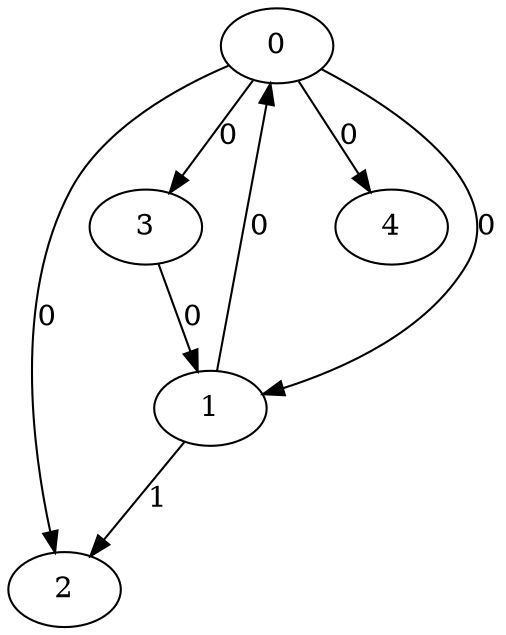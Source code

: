 // Source:91 Canonical: -1 0 0 0 0 0 -1 1 -1 -1 -1 -1 -1 -1 -1 -1 0 -1 -1 -1 -1 -1 -1 -1 -1
digraph HRA_from_91_graph_000 {
  0 -> 1 [label="0"];
  0 -> 2 [label="0"];
  0 -> 3 [label="0"];
  1 -> 0 [label="0"];
  1 -> 2 [label="1"];
  3 -> 1 [label="0"];
  0 -> 4 [label="0"];
}

// Source:91 Canonical: -1 0 0 0 0 0 -1 1 -1 -1 -1 -1 -1 -1 -1 -1 0 -1 -1 -1 0 -1 -1 -1 -1
digraph HRA_from_91_graph_001 {
  0 -> 1 [label="0"];
  0 -> 2 [label="0"];
  0 -> 3 [label="0"];
  1 -> 0 [label="0"];
  1 -> 2 [label="1"];
  3 -> 1 [label="0"];
  0 -> 4 [label="0"];
  4 -> 0 [label="0"];
}

// Source:91 Canonical: -1 0 0 0 -1 0 -1 1 -1 0 -1 -1 -1 -1 -1 -1 0 -1 -1 -1 -1 -1 -1 -1 -1
digraph HRA_from_91_graph_002 {
  0 -> 1 [label="0"];
  0 -> 2 [label="0"];
  0 -> 3 [label="0"];
  1 -> 0 [label="0"];
  1 -> 2 [label="1"];
  3 -> 1 [label="0"];
  1 -> 4 [label="0"];
}

// Source:91 Canonical: -1 0 0 0 0 0 -1 1 -1 0 -1 -1 -1 -1 -1 -1 0 -1 -1 -1 -1 -1 -1 -1 -1
digraph HRA_from_91_graph_003 {
  0 -> 1 [label="0"];
  0 -> 2 [label="0"];
  0 -> 3 [label="0"];
  1 -> 0 [label="0"];
  1 -> 2 [label="1"];
  3 -> 1 [label="0"];
  0 -> 4 [label="0"];
  1 -> 4 [label="0"];
}

// Source:91 Canonical: -1 0 0 0 -1 0 -1 1 -1 0 -1 -1 -1 -1 -1 -1 0 -1 -1 -1 0 -1 -1 -1 -1
digraph HRA_from_91_graph_004 {
  0 -> 1 [label="0"];
  0 -> 2 [label="0"];
  0 -> 3 [label="0"];
  1 -> 0 [label="0"];
  1 -> 2 [label="1"];
  3 -> 1 [label="0"];
  4 -> 0 [label="0"];
  1 -> 4 [label="0"];
}

// Source:91 Canonical: -1 0 0 0 0 0 -1 1 -1 0 -1 -1 -1 -1 -1 -1 0 -1 -1 -1 0 -1 -1 -1 -1
digraph HRA_from_91_graph_005 {
  0 -> 1 [label="0"];
  0 -> 2 [label="0"];
  0 -> 3 [label="0"];
  1 -> 0 [label="0"];
  1 -> 2 [label="1"];
  3 -> 1 [label="0"];
  0 -> 4 [label="0"];
  4 -> 0 [label="0"];
  1 -> 4 [label="0"];
}

// Source:91 Canonical: -1 0 0 0 0 0 -1 1 -1 -1 -1 -1 -1 -1 -1 -1 0 -1 -1 -1 -1 0 -1 -1 -1
digraph HRA_from_91_graph_006 {
  0 -> 1 [label="0"];
  0 -> 2 [label="0"];
  0 -> 3 [label="0"];
  1 -> 0 [label="0"];
  1 -> 2 [label="1"];
  3 -> 1 [label="0"];
  0 -> 4 [label="0"];
  4 -> 1 [label="0"];
}

// Source:91 Canonical: -1 0 0 0 0 0 -1 1 -1 -1 -1 -1 -1 -1 -1 -1 0 -1 -1 -1 0 0 -1 -1 -1
digraph HRA_from_91_graph_007 {
  0 -> 1 [label="0"];
  0 -> 2 [label="0"];
  0 -> 3 [label="0"];
  1 -> 0 [label="0"];
  1 -> 2 [label="1"];
  3 -> 1 [label="0"];
  0 -> 4 [label="0"];
  4 -> 0 [label="0"];
  4 -> 1 [label="0"];
}

// Source:91 Canonical: -1 0 0 0 -1 0 -1 1 -1 0 -1 -1 -1 -1 -1 -1 0 -1 -1 -1 -1 0 -1 -1 -1
digraph HRA_from_91_graph_008 {
  0 -> 1 [label="0"];
  0 -> 2 [label="0"];
  0 -> 3 [label="0"];
  1 -> 0 [label="0"];
  1 -> 2 [label="1"];
  3 -> 1 [label="0"];
  1 -> 4 [label="0"];
  4 -> 1 [label="0"];
}

// Source:91 Canonical: -1 0 0 0 0 0 -1 1 -1 0 -1 -1 -1 -1 -1 -1 0 -1 -1 -1 -1 0 -1 -1 -1
digraph HRA_from_91_graph_009 {
  0 -> 1 [label="0"];
  0 -> 2 [label="0"];
  0 -> 3 [label="0"];
  1 -> 0 [label="0"];
  1 -> 2 [label="1"];
  3 -> 1 [label="0"];
  0 -> 4 [label="0"];
  1 -> 4 [label="0"];
  4 -> 1 [label="0"];
}

// Source:91 Canonical: -1 0 0 0 -1 0 -1 1 -1 0 -1 -1 -1 -1 -1 -1 0 -1 -1 -1 0 0 -1 -1 -1
digraph HRA_from_91_graph_010 {
  0 -> 1 [label="0"];
  0 -> 2 [label="0"];
  0 -> 3 [label="0"];
  1 -> 0 [label="0"];
  1 -> 2 [label="1"];
  3 -> 1 [label="0"];
  4 -> 0 [label="0"];
  1 -> 4 [label="0"];
  4 -> 1 [label="0"];
}

// Source:91 Canonical: -1 0 0 0 0 0 -1 1 -1 0 -1 -1 -1 -1 -1 -1 0 -1 -1 -1 0 0 -1 -1 -1
digraph HRA_from_91_graph_011 {
  0 -> 1 [label="0"];
  0 -> 2 [label="0"];
  0 -> 3 [label="0"];
  1 -> 0 [label="0"];
  1 -> 2 [label="1"];
  3 -> 1 [label="0"];
  0 -> 4 [label="0"];
  4 -> 0 [label="0"];
  1 -> 4 [label="0"];
  4 -> 1 [label="0"];
}

// Source:91 Canonical: -1 0 0 0 -1 0 -1 1 -1 -1 -1 -1 -1 -1 0 -1 0 -1 -1 -1 -1 -1 -1 -1 -1
digraph HRA_from_91_graph_012 {
  0 -> 1 [label="0"];
  0 -> 2 [label="0"];
  0 -> 3 [label="0"];
  1 -> 0 [label="0"];
  1 -> 2 [label="1"];
  3 -> 1 [label="0"];
  2 -> 4 [label="0"];
}

// Source:91 Canonical: -1 0 0 0 0 0 -1 1 -1 -1 -1 -1 -1 -1 0 -1 0 -1 -1 -1 -1 -1 -1 -1 -1
digraph HRA_from_91_graph_013 {
  0 -> 1 [label="0"];
  0 -> 2 [label="0"];
  0 -> 3 [label="0"];
  1 -> 0 [label="0"];
  1 -> 2 [label="1"];
  3 -> 1 [label="0"];
  0 -> 4 [label="0"];
  2 -> 4 [label="0"];
}

// Source:91 Canonical: -1 0 0 0 -1 0 -1 1 -1 -1 -1 -1 -1 -1 0 -1 0 -1 -1 -1 0 -1 -1 -1 -1
digraph HRA_from_91_graph_014 {
  0 -> 1 [label="0"];
  0 -> 2 [label="0"];
  0 -> 3 [label="0"];
  1 -> 0 [label="0"];
  1 -> 2 [label="1"];
  3 -> 1 [label="0"];
  4 -> 0 [label="0"];
  2 -> 4 [label="0"];
}

// Source:91 Canonical: -1 0 0 0 0 0 -1 1 -1 -1 -1 -1 -1 -1 0 -1 0 -1 -1 -1 0 -1 -1 -1 -1
digraph HRA_from_91_graph_015 {
  0 -> 1 [label="0"];
  0 -> 2 [label="0"];
  0 -> 3 [label="0"];
  1 -> 0 [label="0"];
  1 -> 2 [label="1"];
  3 -> 1 [label="0"];
  0 -> 4 [label="0"];
  4 -> 0 [label="0"];
  2 -> 4 [label="0"];
}

// Source:91 Canonical: -1 0 0 0 -1 0 -1 1 -1 0 -1 -1 -1 -1 0 -1 0 -1 -1 -1 -1 -1 -1 -1 -1
digraph HRA_from_91_graph_016 {
  0 -> 1 [label="0"];
  0 -> 2 [label="0"];
  0 -> 3 [label="0"];
  1 -> 0 [label="0"];
  1 -> 2 [label="1"];
  3 -> 1 [label="0"];
  1 -> 4 [label="0"];
  2 -> 4 [label="0"];
}

// Source:91 Canonical: -1 0 0 0 0 0 -1 1 -1 0 -1 -1 -1 -1 0 -1 0 -1 -1 -1 -1 -1 -1 -1 -1
digraph HRA_from_91_graph_017 {
  0 -> 1 [label="0"];
  0 -> 2 [label="0"];
  0 -> 3 [label="0"];
  1 -> 0 [label="0"];
  1 -> 2 [label="1"];
  3 -> 1 [label="0"];
  0 -> 4 [label="0"];
  1 -> 4 [label="0"];
  2 -> 4 [label="0"];
}

// Source:91 Canonical: -1 0 0 0 -1 0 -1 1 -1 0 -1 -1 -1 -1 0 -1 0 -1 -1 -1 0 -1 -1 -1 -1
digraph HRA_from_91_graph_018 {
  0 -> 1 [label="0"];
  0 -> 2 [label="0"];
  0 -> 3 [label="0"];
  1 -> 0 [label="0"];
  1 -> 2 [label="1"];
  3 -> 1 [label="0"];
  4 -> 0 [label="0"];
  1 -> 4 [label="0"];
  2 -> 4 [label="0"];
}

// Source:91 Canonical: -1 0 0 0 0 0 -1 1 -1 0 -1 -1 -1 -1 0 -1 0 -1 -1 -1 0 -1 -1 -1 -1
digraph HRA_from_91_graph_019 {
  0 -> 1 [label="0"];
  0 -> 2 [label="0"];
  0 -> 3 [label="0"];
  1 -> 0 [label="0"];
  1 -> 2 [label="1"];
  3 -> 1 [label="0"];
  0 -> 4 [label="0"];
  4 -> 0 [label="0"];
  1 -> 4 [label="0"];
  2 -> 4 [label="0"];
}

// Source:91 Canonical: -1 0 0 0 -1 0 -1 1 -1 -1 -1 -1 -1 -1 0 -1 0 -1 -1 -1 -1 0 -1 -1 -1
digraph HRA_from_91_graph_020 {
  0 -> 1 [label="0"];
  0 -> 2 [label="0"];
  0 -> 3 [label="0"];
  1 -> 0 [label="0"];
  1 -> 2 [label="1"];
  3 -> 1 [label="0"];
  4 -> 1 [label="0"];
  2 -> 4 [label="0"];
}

// Source:91 Canonical: -1 0 0 0 0 0 -1 1 -1 -1 -1 -1 -1 -1 0 -1 0 -1 -1 -1 -1 0 -1 -1 -1
digraph HRA_from_91_graph_021 {
  0 -> 1 [label="0"];
  0 -> 2 [label="0"];
  0 -> 3 [label="0"];
  1 -> 0 [label="0"];
  1 -> 2 [label="1"];
  3 -> 1 [label="0"];
  0 -> 4 [label="0"];
  4 -> 1 [label="0"];
  2 -> 4 [label="0"];
}

// Source:91 Canonical: -1 0 0 0 -1 0 -1 1 -1 -1 -1 -1 -1 -1 0 -1 0 -1 -1 -1 0 0 -1 -1 -1
digraph HRA_from_91_graph_022 {
  0 -> 1 [label="0"];
  0 -> 2 [label="0"];
  0 -> 3 [label="0"];
  1 -> 0 [label="0"];
  1 -> 2 [label="1"];
  3 -> 1 [label="0"];
  4 -> 0 [label="0"];
  4 -> 1 [label="0"];
  2 -> 4 [label="0"];
}

// Source:91 Canonical: -1 0 0 0 0 0 -1 1 -1 -1 -1 -1 -1 -1 0 -1 0 -1 -1 -1 0 0 -1 -1 -1
digraph HRA_from_91_graph_023 {
  0 -> 1 [label="0"];
  0 -> 2 [label="0"];
  0 -> 3 [label="0"];
  1 -> 0 [label="0"];
  1 -> 2 [label="1"];
  3 -> 1 [label="0"];
  0 -> 4 [label="0"];
  4 -> 0 [label="0"];
  4 -> 1 [label="0"];
  2 -> 4 [label="0"];
}

// Source:91 Canonical: -1 0 0 0 -1 0 -1 1 -1 0 -1 -1 -1 -1 0 -1 0 -1 -1 -1 -1 0 -1 -1 -1
digraph HRA_from_91_graph_024 {
  0 -> 1 [label="0"];
  0 -> 2 [label="0"];
  0 -> 3 [label="0"];
  1 -> 0 [label="0"];
  1 -> 2 [label="1"];
  3 -> 1 [label="0"];
  1 -> 4 [label="0"];
  4 -> 1 [label="0"];
  2 -> 4 [label="0"];
}

// Source:91 Canonical: -1 0 0 0 0 0 -1 1 -1 0 -1 -1 -1 -1 0 -1 0 -1 -1 -1 -1 0 -1 -1 -1
digraph HRA_from_91_graph_025 {
  0 -> 1 [label="0"];
  0 -> 2 [label="0"];
  0 -> 3 [label="0"];
  1 -> 0 [label="0"];
  1 -> 2 [label="1"];
  3 -> 1 [label="0"];
  0 -> 4 [label="0"];
  1 -> 4 [label="0"];
  4 -> 1 [label="0"];
  2 -> 4 [label="0"];
}

// Source:91 Canonical: -1 0 0 0 -1 0 -1 1 -1 0 -1 -1 -1 -1 0 -1 0 -1 -1 -1 0 0 -1 -1 -1
digraph HRA_from_91_graph_026 {
  0 -> 1 [label="0"];
  0 -> 2 [label="0"];
  0 -> 3 [label="0"];
  1 -> 0 [label="0"];
  1 -> 2 [label="1"];
  3 -> 1 [label="0"];
  4 -> 0 [label="0"];
  1 -> 4 [label="0"];
  4 -> 1 [label="0"];
  2 -> 4 [label="0"];
}

// Source:91 Canonical: -1 0 0 0 0 0 -1 1 -1 0 -1 -1 -1 -1 0 -1 0 -1 -1 -1 0 0 -1 -1 -1
digraph HRA_from_91_graph_027 {
  0 -> 1 [label="0"];
  0 -> 2 [label="0"];
  0 -> 3 [label="0"];
  1 -> 0 [label="0"];
  1 -> 2 [label="1"];
  3 -> 1 [label="0"];
  0 -> 4 [label="0"];
  4 -> 0 [label="0"];
  1 -> 4 [label="0"];
  4 -> 1 [label="0"];
  2 -> 4 [label="0"];
}

// Source:91 Canonical: -1 0 0 0 0 0 -1 1 -1 -1 -1 -1 -1 -1 -1 -1 0 -1 -1 -1 -1 -1 0 -1 -1
digraph HRA_from_91_graph_028 {
  0 -> 1 [label="0"];
  0 -> 2 [label="0"];
  0 -> 3 [label="0"];
  1 -> 0 [label="0"];
  1 -> 2 [label="1"];
  3 -> 1 [label="0"];
  0 -> 4 [label="0"];
  4 -> 2 [label="0"];
}

// Source:91 Canonical: -1 0 0 0 0 0 -1 1 -1 -1 -1 -1 -1 -1 -1 -1 0 -1 -1 -1 0 -1 0 -1 -1
digraph HRA_from_91_graph_029 {
  0 -> 1 [label="0"];
  0 -> 2 [label="0"];
  0 -> 3 [label="0"];
  1 -> 0 [label="0"];
  1 -> 2 [label="1"];
  3 -> 1 [label="0"];
  0 -> 4 [label="0"];
  4 -> 0 [label="0"];
  4 -> 2 [label="0"];
}

// Source:91 Canonical: -1 0 0 0 -1 0 -1 1 -1 0 -1 -1 -1 -1 -1 -1 0 -1 -1 -1 -1 -1 0 -1 -1
digraph HRA_from_91_graph_030 {
  0 -> 1 [label="0"];
  0 -> 2 [label="0"];
  0 -> 3 [label="0"];
  1 -> 0 [label="0"];
  1 -> 2 [label="1"];
  3 -> 1 [label="0"];
  1 -> 4 [label="0"];
  4 -> 2 [label="0"];
}

// Source:91 Canonical: -1 0 0 0 0 0 -1 1 -1 0 -1 -1 -1 -1 -1 -1 0 -1 -1 -1 -1 -1 0 -1 -1
digraph HRA_from_91_graph_031 {
  0 -> 1 [label="0"];
  0 -> 2 [label="0"];
  0 -> 3 [label="0"];
  1 -> 0 [label="0"];
  1 -> 2 [label="1"];
  3 -> 1 [label="0"];
  0 -> 4 [label="0"];
  1 -> 4 [label="0"];
  4 -> 2 [label="0"];
}

// Source:91 Canonical: -1 0 0 0 -1 0 -1 1 -1 0 -1 -1 -1 -1 -1 -1 0 -1 -1 -1 0 -1 0 -1 -1
digraph HRA_from_91_graph_032 {
  0 -> 1 [label="0"];
  0 -> 2 [label="0"];
  0 -> 3 [label="0"];
  1 -> 0 [label="0"];
  1 -> 2 [label="1"];
  3 -> 1 [label="0"];
  4 -> 0 [label="0"];
  1 -> 4 [label="0"];
  4 -> 2 [label="0"];
}

// Source:91 Canonical: -1 0 0 0 0 0 -1 1 -1 0 -1 -1 -1 -1 -1 -1 0 -1 -1 -1 0 -1 0 -1 -1
digraph HRA_from_91_graph_033 {
  0 -> 1 [label="0"];
  0 -> 2 [label="0"];
  0 -> 3 [label="0"];
  1 -> 0 [label="0"];
  1 -> 2 [label="1"];
  3 -> 1 [label="0"];
  0 -> 4 [label="0"];
  4 -> 0 [label="0"];
  1 -> 4 [label="0"];
  4 -> 2 [label="0"];
}

// Source:91 Canonical: -1 0 0 0 0 0 -1 1 -1 -1 -1 -1 -1 -1 -1 -1 0 -1 -1 -1 -1 0 0 -1 -1
digraph HRA_from_91_graph_034 {
  0 -> 1 [label="0"];
  0 -> 2 [label="0"];
  0 -> 3 [label="0"];
  1 -> 0 [label="0"];
  1 -> 2 [label="1"];
  3 -> 1 [label="0"];
  0 -> 4 [label="0"];
  4 -> 1 [label="0"];
  4 -> 2 [label="0"];
}

// Source:91 Canonical: -1 0 0 0 0 0 -1 1 -1 -1 -1 -1 -1 -1 -1 -1 0 -1 -1 -1 0 0 0 -1 -1
digraph HRA_from_91_graph_035 {
  0 -> 1 [label="0"];
  0 -> 2 [label="0"];
  0 -> 3 [label="0"];
  1 -> 0 [label="0"];
  1 -> 2 [label="1"];
  3 -> 1 [label="0"];
  0 -> 4 [label="0"];
  4 -> 0 [label="0"];
  4 -> 1 [label="0"];
  4 -> 2 [label="0"];
}

// Source:91 Canonical: -1 0 0 0 -1 0 -1 1 -1 0 -1 -1 -1 -1 -1 -1 0 -1 -1 -1 -1 0 0 -1 -1
digraph HRA_from_91_graph_036 {
  0 -> 1 [label="0"];
  0 -> 2 [label="0"];
  0 -> 3 [label="0"];
  1 -> 0 [label="0"];
  1 -> 2 [label="1"];
  3 -> 1 [label="0"];
  1 -> 4 [label="0"];
  4 -> 1 [label="0"];
  4 -> 2 [label="0"];
}

// Source:91 Canonical: -1 0 0 0 0 0 -1 1 -1 0 -1 -1 -1 -1 -1 -1 0 -1 -1 -1 -1 0 0 -1 -1
digraph HRA_from_91_graph_037 {
  0 -> 1 [label="0"];
  0 -> 2 [label="0"];
  0 -> 3 [label="0"];
  1 -> 0 [label="0"];
  1 -> 2 [label="1"];
  3 -> 1 [label="0"];
  0 -> 4 [label="0"];
  1 -> 4 [label="0"];
  4 -> 1 [label="0"];
  4 -> 2 [label="0"];
}

// Source:91 Canonical: -1 0 0 0 -1 0 -1 1 -1 0 -1 -1 -1 -1 -1 -1 0 -1 -1 -1 0 0 0 -1 -1
digraph HRA_from_91_graph_038 {
  0 -> 1 [label="0"];
  0 -> 2 [label="0"];
  0 -> 3 [label="0"];
  1 -> 0 [label="0"];
  1 -> 2 [label="1"];
  3 -> 1 [label="0"];
  4 -> 0 [label="0"];
  1 -> 4 [label="0"];
  4 -> 1 [label="0"];
  4 -> 2 [label="0"];
}

// Source:91 Canonical: -1 0 0 0 0 0 -1 1 -1 0 -1 -1 -1 -1 -1 -1 0 -1 -1 -1 0 0 0 -1 -1
digraph HRA_from_91_graph_039 {
  0 -> 1 [label="0"];
  0 -> 2 [label="0"];
  0 -> 3 [label="0"];
  1 -> 0 [label="0"];
  1 -> 2 [label="1"];
  3 -> 1 [label="0"];
  0 -> 4 [label="0"];
  4 -> 0 [label="0"];
  1 -> 4 [label="0"];
  4 -> 1 [label="0"];
  4 -> 2 [label="0"];
}

// Source:91 Canonical: -1 0 0 0 -1 0 -1 1 -1 -1 -1 -1 -1 -1 0 -1 0 -1 -1 -1 -1 -1 0 -1 -1
digraph HRA_from_91_graph_040 {
  0 -> 1 [label="0"];
  0 -> 2 [label="0"];
  0 -> 3 [label="0"];
  1 -> 0 [label="0"];
  1 -> 2 [label="1"];
  3 -> 1 [label="0"];
  2 -> 4 [label="0"];
  4 -> 2 [label="0"];
}

// Source:91 Canonical: -1 0 0 0 0 0 -1 1 -1 -1 -1 -1 -1 -1 0 -1 0 -1 -1 -1 -1 -1 0 -1 -1
digraph HRA_from_91_graph_041 {
  0 -> 1 [label="0"];
  0 -> 2 [label="0"];
  0 -> 3 [label="0"];
  1 -> 0 [label="0"];
  1 -> 2 [label="1"];
  3 -> 1 [label="0"];
  0 -> 4 [label="0"];
  2 -> 4 [label="0"];
  4 -> 2 [label="0"];
}

// Source:91 Canonical: -1 0 0 0 -1 0 -1 1 -1 -1 -1 -1 -1 -1 0 -1 0 -1 -1 -1 0 -1 0 -1 -1
digraph HRA_from_91_graph_042 {
  0 -> 1 [label="0"];
  0 -> 2 [label="0"];
  0 -> 3 [label="0"];
  1 -> 0 [label="0"];
  1 -> 2 [label="1"];
  3 -> 1 [label="0"];
  4 -> 0 [label="0"];
  2 -> 4 [label="0"];
  4 -> 2 [label="0"];
}

// Source:91 Canonical: -1 0 0 0 0 0 -1 1 -1 -1 -1 -1 -1 -1 0 -1 0 -1 -1 -1 0 -1 0 -1 -1
digraph HRA_from_91_graph_043 {
  0 -> 1 [label="0"];
  0 -> 2 [label="0"];
  0 -> 3 [label="0"];
  1 -> 0 [label="0"];
  1 -> 2 [label="1"];
  3 -> 1 [label="0"];
  0 -> 4 [label="0"];
  4 -> 0 [label="0"];
  2 -> 4 [label="0"];
  4 -> 2 [label="0"];
}

// Source:91 Canonical: -1 0 0 0 -1 0 -1 1 -1 0 -1 -1 -1 -1 0 -1 0 -1 -1 -1 -1 -1 0 -1 -1
digraph HRA_from_91_graph_044 {
  0 -> 1 [label="0"];
  0 -> 2 [label="0"];
  0 -> 3 [label="0"];
  1 -> 0 [label="0"];
  1 -> 2 [label="1"];
  3 -> 1 [label="0"];
  1 -> 4 [label="0"];
  2 -> 4 [label="0"];
  4 -> 2 [label="0"];
}

// Source:91 Canonical: -1 0 0 0 0 0 -1 1 -1 0 -1 -1 -1 -1 0 -1 0 -1 -1 -1 -1 -1 0 -1 -1
digraph HRA_from_91_graph_045 {
  0 -> 1 [label="0"];
  0 -> 2 [label="0"];
  0 -> 3 [label="0"];
  1 -> 0 [label="0"];
  1 -> 2 [label="1"];
  3 -> 1 [label="0"];
  0 -> 4 [label="0"];
  1 -> 4 [label="0"];
  2 -> 4 [label="0"];
  4 -> 2 [label="0"];
}

// Source:91 Canonical: -1 0 0 0 -1 0 -1 1 -1 0 -1 -1 -1 -1 0 -1 0 -1 -1 -1 0 -1 0 -1 -1
digraph HRA_from_91_graph_046 {
  0 -> 1 [label="0"];
  0 -> 2 [label="0"];
  0 -> 3 [label="0"];
  1 -> 0 [label="0"];
  1 -> 2 [label="1"];
  3 -> 1 [label="0"];
  4 -> 0 [label="0"];
  1 -> 4 [label="0"];
  2 -> 4 [label="0"];
  4 -> 2 [label="0"];
}

// Source:91 Canonical: -1 0 0 0 0 0 -1 1 -1 0 -1 -1 -1 -1 0 -1 0 -1 -1 -1 0 -1 0 -1 -1
digraph HRA_from_91_graph_047 {
  0 -> 1 [label="0"];
  0 -> 2 [label="0"];
  0 -> 3 [label="0"];
  1 -> 0 [label="0"];
  1 -> 2 [label="1"];
  3 -> 1 [label="0"];
  0 -> 4 [label="0"];
  4 -> 0 [label="0"];
  1 -> 4 [label="0"];
  2 -> 4 [label="0"];
  4 -> 2 [label="0"];
}

// Source:91 Canonical: -1 0 0 0 -1 0 -1 1 -1 -1 -1 -1 -1 -1 0 -1 0 -1 -1 -1 -1 0 0 -1 -1
digraph HRA_from_91_graph_048 {
  0 -> 1 [label="0"];
  0 -> 2 [label="0"];
  0 -> 3 [label="0"];
  1 -> 0 [label="0"];
  1 -> 2 [label="1"];
  3 -> 1 [label="0"];
  4 -> 1 [label="0"];
  2 -> 4 [label="0"];
  4 -> 2 [label="0"];
}

// Source:91 Canonical: -1 0 0 0 0 0 -1 1 -1 -1 -1 -1 -1 -1 0 -1 0 -1 -1 -1 -1 0 0 -1 -1
digraph HRA_from_91_graph_049 {
  0 -> 1 [label="0"];
  0 -> 2 [label="0"];
  0 -> 3 [label="0"];
  1 -> 0 [label="0"];
  1 -> 2 [label="1"];
  3 -> 1 [label="0"];
  0 -> 4 [label="0"];
  4 -> 1 [label="0"];
  2 -> 4 [label="0"];
  4 -> 2 [label="0"];
}

// Source:91 Canonical: -1 0 0 0 -1 0 -1 1 -1 -1 -1 -1 -1 -1 0 -1 0 -1 -1 -1 0 0 0 -1 -1
digraph HRA_from_91_graph_050 {
  0 -> 1 [label="0"];
  0 -> 2 [label="0"];
  0 -> 3 [label="0"];
  1 -> 0 [label="0"];
  1 -> 2 [label="1"];
  3 -> 1 [label="0"];
  4 -> 0 [label="0"];
  4 -> 1 [label="0"];
  2 -> 4 [label="0"];
  4 -> 2 [label="0"];
}

// Source:91 Canonical: -1 0 0 0 0 0 -1 1 -1 -1 -1 -1 -1 -1 0 -1 0 -1 -1 -1 0 0 0 -1 -1
digraph HRA_from_91_graph_051 {
  0 -> 1 [label="0"];
  0 -> 2 [label="0"];
  0 -> 3 [label="0"];
  1 -> 0 [label="0"];
  1 -> 2 [label="1"];
  3 -> 1 [label="0"];
  0 -> 4 [label="0"];
  4 -> 0 [label="0"];
  4 -> 1 [label="0"];
  2 -> 4 [label="0"];
  4 -> 2 [label="0"];
}

// Source:91 Canonical: -1 0 0 0 -1 0 -1 1 -1 0 -1 -1 -1 -1 0 -1 0 -1 -1 -1 -1 0 0 -1 -1
digraph HRA_from_91_graph_052 {
  0 -> 1 [label="0"];
  0 -> 2 [label="0"];
  0 -> 3 [label="0"];
  1 -> 0 [label="0"];
  1 -> 2 [label="1"];
  3 -> 1 [label="0"];
  1 -> 4 [label="0"];
  4 -> 1 [label="0"];
  2 -> 4 [label="0"];
  4 -> 2 [label="0"];
}

// Source:91 Canonical: -1 0 0 0 0 0 -1 1 -1 0 -1 -1 -1 -1 0 -1 0 -1 -1 -1 -1 0 0 -1 -1
digraph HRA_from_91_graph_053 {
  0 -> 1 [label="0"];
  0 -> 2 [label="0"];
  0 -> 3 [label="0"];
  1 -> 0 [label="0"];
  1 -> 2 [label="1"];
  3 -> 1 [label="0"];
  0 -> 4 [label="0"];
  1 -> 4 [label="0"];
  4 -> 1 [label="0"];
  2 -> 4 [label="0"];
  4 -> 2 [label="0"];
}

// Source:91 Canonical: -1 0 0 0 -1 0 -1 1 -1 0 -1 -1 -1 -1 0 -1 0 -1 -1 -1 0 0 0 -1 -1
digraph HRA_from_91_graph_054 {
  0 -> 1 [label="0"];
  0 -> 2 [label="0"];
  0 -> 3 [label="0"];
  1 -> 0 [label="0"];
  1 -> 2 [label="1"];
  3 -> 1 [label="0"];
  4 -> 0 [label="0"];
  1 -> 4 [label="0"];
  4 -> 1 [label="0"];
  2 -> 4 [label="0"];
  4 -> 2 [label="0"];
}

// Source:91 Canonical: -1 0 0 0 0 0 -1 1 -1 0 -1 -1 -1 -1 0 -1 0 -1 -1 -1 0 0 0 -1 -1
digraph HRA_from_91_graph_055 {
  0 -> 1 [label="0"];
  0 -> 2 [label="0"];
  0 -> 3 [label="0"];
  1 -> 0 [label="0"];
  1 -> 2 [label="1"];
  3 -> 1 [label="0"];
  0 -> 4 [label="0"];
  4 -> 0 [label="0"];
  1 -> 4 [label="0"];
  4 -> 1 [label="0"];
  2 -> 4 [label="0"];
  4 -> 2 [label="0"];
}

// Source:91 Canonical: -1 0 0 0 -1 0 -1 1 -1 -1 -1 -1 -1 -1 -1 -1 0 -1 -1 0 -1 -1 -1 -1 -1
digraph HRA_from_91_graph_056 {
  0 -> 1 [label="0"];
  0 -> 2 [label="0"];
  0 -> 3 [label="0"];
  1 -> 0 [label="0"];
  1 -> 2 [label="1"];
  3 -> 1 [label="0"];
  3 -> 4 [label="0"];
}

// Source:91 Canonical: -1 0 0 0 0 0 -1 1 -1 -1 -1 -1 -1 -1 -1 -1 0 -1 -1 0 -1 -1 -1 -1 -1
digraph HRA_from_91_graph_057 {
  0 -> 1 [label="0"];
  0 -> 2 [label="0"];
  0 -> 3 [label="0"];
  1 -> 0 [label="0"];
  1 -> 2 [label="1"];
  3 -> 1 [label="0"];
  0 -> 4 [label="0"];
  3 -> 4 [label="0"];
}

// Source:91 Canonical: -1 0 0 0 -1 0 -1 1 -1 -1 -1 -1 -1 -1 -1 -1 0 -1 -1 0 0 -1 -1 -1 -1
digraph HRA_from_91_graph_058 {
  0 -> 1 [label="0"];
  0 -> 2 [label="0"];
  0 -> 3 [label="0"];
  1 -> 0 [label="0"];
  1 -> 2 [label="1"];
  3 -> 1 [label="0"];
  4 -> 0 [label="0"];
  3 -> 4 [label="0"];
}

// Source:91 Canonical: -1 0 0 0 0 0 -1 1 -1 -1 -1 -1 -1 -1 -1 -1 0 -1 -1 0 0 -1 -1 -1 -1
digraph HRA_from_91_graph_059 {
  0 -> 1 [label="0"];
  0 -> 2 [label="0"];
  0 -> 3 [label="0"];
  1 -> 0 [label="0"];
  1 -> 2 [label="1"];
  3 -> 1 [label="0"];
  0 -> 4 [label="0"];
  4 -> 0 [label="0"];
  3 -> 4 [label="0"];
}

// Source:91 Canonical: -1 0 0 0 -1 0 -1 1 -1 0 -1 -1 -1 -1 -1 -1 0 -1 -1 0 -1 -1 -1 -1 -1
digraph HRA_from_91_graph_060 {
  0 -> 1 [label="0"];
  0 -> 2 [label="0"];
  0 -> 3 [label="0"];
  1 -> 0 [label="0"];
  1 -> 2 [label="1"];
  3 -> 1 [label="0"];
  1 -> 4 [label="0"];
  3 -> 4 [label="0"];
}

// Source:91 Canonical: -1 0 0 0 0 0 -1 1 -1 0 -1 -1 -1 -1 -1 -1 0 -1 -1 0 -1 -1 -1 -1 -1
digraph HRA_from_91_graph_061 {
  0 -> 1 [label="0"];
  0 -> 2 [label="0"];
  0 -> 3 [label="0"];
  1 -> 0 [label="0"];
  1 -> 2 [label="1"];
  3 -> 1 [label="0"];
  0 -> 4 [label="0"];
  1 -> 4 [label="0"];
  3 -> 4 [label="0"];
}

// Source:91 Canonical: -1 0 0 0 -1 0 -1 1 -1 0 -1 -1 -1 -1 -1 -1 0 -1 -1 0 0 -1 -1 -1 -1
digraph HRA_from_91_graph_062 {
  0 -> 1 [label="0"];
  0 -> 2 [label="0"];
  0 -> 3 [label="0"];
  1 -> 0 [label="0"];
  1 -> 2 [label="1"];
  3 -> 1 [label="0"];
  4 -> 0 [label="0"];
  1 -> 4 [label="0"];
  3 -> 4 [label="0"];
}

// Source:91 Canonical: -1 0 0 0 0 0 -1 1 -1 0 -1 -1 -1 -1 -1 -1 0 -1 -1 0 0 -1 -1 -1 -1
digraph HRA_from_91_graph_063 {
  0 -> 1 [label="0"];
  0 -> 2 [label="0"];
  0 -> 3 [label="0"];
  1 -> 0 [label="0"];
  1 -> 2 [label="1"];
  3 -> 1 [label="0"];
  0 -> 4 [label="0"];
  4 -> 0 [label="0"];
  1 -> 4 [label="0"];
  3 -> 4 [label="0"];
}

// Source:91 Canonical: -1 0 0 0 -1 0 -1 1 -1 -1 -1 -1 -1 -1 -1 -1 0 -1 -1 0 -1 0 -1 -1 -1
digraph HRA_from_91_graph_064 {
  0 -> 1 [label="0"];
  0 -> 2 [label="0"];
  0 -> 3 [label="0"];
  1 -> 0 [label="0"];
  1 -> 2 [label="1"];
  3 -> 1 [label="0"];
  4 -> 1 [label="0"];
  3 -> 4 [label="0"];
}

// Source:91 Canonical: -1 0 0 0 0 0 -1 1 -1 -1 -1 -1 -1 -1 -1 -1 0 -1 -1 0 -1 0 -1 -1 -1
digraph HRA_from_91_graph_065 {
  0 -> 1 [label="0"];
  0 -> 2 [label="0"];
  0 -> 3 [label="0"];
  1 -> 0 [label="0"];
  1 -> 2 [label="1"];
  3 -> 1 [label="0"];
  0 -> 4 [label="0"];
  4 -> 1 [label="0"];
  3 -> 4 [label="0"];
}

// Source:91 Canonical: -1 0 0 0 -1 0 -1 1 -1 -1 -1 -1 -1 -1 -1 -1 0 -1 -1 0 0 0 -1 -1 -1
digraph HRA_from_91_graph_066 {
  0 -> 1 [label="0"];
  0 -> 2 [label="0"];
  0 -> 3 [label="0"];
  1 -> 0 [label="0"];
  1 -> 2 [label="1"];
  3 -> 1 [label="0"];
  4 -> 0 [label="0"];
  4 -> 1 [label="0"];
  3 -> 4 [label="0"];
}

// Source:91 Canonical: -1 0 0 0 0 0 -1 1 -1 -1 -1 -1 -1 -1 -1 -1 0 -1 -1 0 0 0 -1 -1 -1
digraph HRA_from_91_graph_067 {
  0 -> 1 [label="0"];
  0 -> 2 [label="0"];
  0 -> 3 [label="0"];
  1 -> 0 [label="0"];
  1 -> 2 [label="1"];
  3 -> 1 [label="0"];
  0 -> 4 [label="0"];
  4 -> 0 [label="0"];
  4 -> 1 [label="0"];
  3 -> 4 [label="0"];
}

// Source:91 Canonical: -1 0 0 0 -1 0 -1 1 -1 0 -1 -1 -1 -1 -1 -1 0 -1 -1 0 -1 0 -1 -1 -1
digraph HRA_from_91_graph_068 {
  0 -> 1 [label="0"];
  0 -> 2 [label="0"];
  0 -> 3 [label="0"];
  1 -> 0 [label="0"];
  1 -> 2 [label="1"];
  3 -> 1 [label="0"];
  1 -> 4 [label="0"];
  4 -> 1 [label="0"];
  3 -> 4 [label="0"];
}

// Source:91 Canonical: -1 0 0 0 0 0 -1 1 -1 0 -1 -1 -1 -1 -1 -1 0 -1 -1 0 -1 0 -1 -1 -1
digraph HRA_from_91_graph_069 {
  0 -> 1 [label="0"];
  0 -> 2 [label="0"];
  0 -> 3 [label="0"];
  1 -> 0 [label="0"];
  1 -> 2 [label="1"];
  3 -> 1 [label="0"];
  0 -> 4 [label="0"];
  1 -> 4 [label="0"];
  4 -> 1 [label="0"];
  3 -> 4 [label="0"];
}

// Source:91 Canonical: -1 0 0 0 -1 0 -1 1 -1 0 -1 -1 -1 -1 -1 -1 0 -1 -1 0 0 0 -1 -1 -1
digraph HRA_from_91_graph_070 {
  0 -> 1 [label="0"];
  0 -> 2 [label="0"];
  0 -> 3 [label="0"];
  1 -> 0 [label="0"];
  1 -> 2 [label="1"];
  3 -> 1 [label="0"];
  4 -> 0 [label="0"];
  1 -> 4 [label="0"];
  4 -> 1 [label="0"];
  3 -> 4 [label="0"];
}

// Source:91 Canonical: -1 0 0 0 0 0 -1 1 -1 0 -1 -1 -1 -1 -1 -1 0 -1 -1 0 0 0 -1 -1 -1
digraph HRA_from_91_graph_071 {
  0 -> 1 [label="0"];
  0 -> 2 [label="0"];
  0 -> 3 [label="0"];
  1 -> 0 [label="0"];
  1 -> 2 [label="1"];
  3 -> 1 [label="0"];
  0 -> 4 [label="0"];
  4 -> 0 [label="0"];
  1 -> 4 [label="0"];
  4 -> 1 [label="0"];
  3 -> 4 [label="0"];
}

// Source:91 Canonical: -1 0 0 0 -1 0 -1 1 -1 -1 -1 -1 -1 -1 0 -1 0 -1 -1 0 -1 -1 -1 -1 -1
digraph HRA_from_91_graph_072 {
  0 -> 1 [label="0"];
  0 -> 2 [label="0"];
  0 -> 3 [label="0"];
  1 -> 0 [label="0"];
  1 -> 2 [label="1"];
  3 -> 1 [label="0"];
  2 -> 4 [label="0"];
  3 -> 4 [label="0"];
}

// Source:91 Canonical: -1 0 0 0 0 0 -1 1 -1 -1 -1 -1 -1 -1 0 -1 0 -1 -1 0 -1 -1 -1 -1 -1
digraph HRA_from_91_graph_073 {
  0 -> 1 [label="0"];
  0 -> 2 [label="0"];
  0 -> 3 [label="0"];
  1 -> 0 [label="0"];
  1 -> 2 [label="1"];
  3 -> 1 [label="0"];
  0 -> 4 [label="0"];
  2 -> 4 [label="0"];
  3 -> 4 [label="0"];
}

// Source:91 Canonical: -1 0 0 0 -1 0 -1 1 -1 -1 -1 -1 -1 -1 0 -1 0 -1 -1 0 0 -1 -1 -1 -1
digraph HRA_from_91_graph_074 {
  0 -> 1 [label="0"];
  0 -> 2 [label="0"];
  0 -> 3 [label="0"];
  1 -> 0 [label="0"];
  1 -> 2 [label="1"];
  3 -> 1 [label="0"];
  4 -> 0 [label="0"];
  2 -> 4 [label="0"];
  3 -> 4 [label="0"];
}

// Source:91 Canonical: -1 0 0 0 0 0 -1 1 -1 -1 -1 -1 -1 -1 0 -1 0 -1 -1 0 0 -1 -1 -1 -1
digraph HRA_from_91_graph_075 {
  0 -> 1 [label="0"];
  0 -> 2 [label="0"];
  0 -> 3 [label="0"];
  1 -> 0 [label="0"];
  1 -> 2 [label="1"];
  3 -> 1 [label="0"];
  0 -> 4 [label="0"];
  4 -> 0 [label="0"];
  2 -> 4 [label="0"];
  3 -> 4 [label="0"];
}

// Source:91 Canonical: -1 0 0 0 -1 0 -1 1 -1 0 -1 -1 -1 -1 0 -1 0 -1 -1 0 -1 -1 -1 -1 -1
digraph HRA_from_91_graph_076 {
  0 -> 1 [label="0"];
  0 -> 2 [label="0"];
  0 -> 3 [label="0"];
  1 -> 0 [label="0"];
  1 -> 2 [label="1"];
  3 -> 1 [label="0"];
  1 -> 4 [label="0"];
  2 -> 4 [label="0"];
  3 -> 4 [label="0"];
}

// Source:91 Canonical: -1 0 0 0 0 0 -1 1 -1 0 -1 -1 -1 -1 0 -1 0 -1 -1 0 -1 -1 -1 -1 -1
digraph HRA_from_91_graph_077 {
  0 -> 1 [label="0"];
  0 -> 2 [label="0"];
  0 -> 3 [label="0"];
  1 -> 0 [label="0"];
  1 -> 2 [label="1"];
  3 -> 1 [label="0"];
  0 -> 4 [label="0"];
  1 -> 4 [label="0"];
  2 -> 4 [label="0"];
  3 -> 4 [label="0"];
}

// Source:91 Canonical: -1 0 0 0 -1 0 -1 1 -1 0 -1 -1 -1 -1 0 -1 0 -1 -1 0 0 -1 -1 -1 -1
digraph HRA_from_91_graph_078 {
  0 -> 1 [label="0"];
  0 -> 2 [label="0"];
  0 -> 3 [label="0"];
  1 -> 0 [label="0"];
  1 -> 2 [label="1"];
  3 -> 1 [label="0"];
  4 -> 0 [label="0"];
  1 -> 4 [label="0"];
  2 -> 4 [label="0"];
  3 -> 4 [label="0"];
}

// Source:91 Canonical: -1 0 0 0 0 0 -1 1 -1 0 -1 -1 -1 -1 0 -1 0 -1 -1 0 0 -1 -1 -1 -1
digraph HRA_from_91_graph_079 {
  0 -> 1 [label="0"];
  0 -> 2 [label="0"];
  0 -> 3 [label="0"];
  1 -> 0 [label="0"];
  1 -> 2 [label="1"];
  3 -> 1 [label="0"];
  0 -> 4 [label="0"];
  4 -> 0 [label="0"];
  1 -> 4 [label="0"];
  2 -> 4 [label="0"];
  3 -> 4 [label="0"];
}

// Source:91 Canonical: -1 0 0 0 -1 0 -1 1 -1 -1 -1 -1 -1 -1 0 -1 0 -1 -1 0 -1 0 -1 -1 -1
digraph HRA_from_91_graph_080 {
  0 -> 1 [label="0"];
  0 -> 2 [label="0"];
  0 -> 3 [label="0"];
  1 -> 0 [label="0"];
  1 -> 2 [label="1"];
  3 -> 1 [label="0"];
  4 -> 1 [label="0"];
  2 -> 4 [label="0"];
  3 -> 4 [label="0"];
}

// Source:91 Canonical: -1 0 0 0 0 0 -1 1 -1 -1 -1 -1 -1 -1 0 -1 0 -1 -1 0 -1 0 -1 -1 -1
digraph HRA_from_91_graph_081 {
  0 -> 1 [label="0"];
  0 -> 2 [label="0"];
  0 -> 3 [label="0"];
  1 -> 0 [label="0"];
  1 -> 2 [label="1"];
  3 -> 1 [label="0"];
  0 -> 4 [label="0"];
  4 -> 1 [label="0"];
  2 -> 4 [label="0"];
  3 -> 4 [label="0"];
}

// Source:91 Canonical: -1 0 0 0 -1 0 -1 1 -1 -1 -1 -1 -1 -1 0 -1 0 -1 -1 0 0 0 -1 -1 -1
digraph HRA_from_91_graph_082 {
  0 -> 1 [label="0"];
  0 -> 2 [label="0"];
  0 -> 3 [label="0"];
  1 -> 0 [label="0"];
  1 -> 2 [label="1"];
  3 -> 1 [label="0"];
  4 -> 0 [label="0"];
  4 -> 1 [label="0"];
  2 -> 4 [label="0"];
  3 -> 4 [label="0"];
}

// Source:91 Canonical: -1 0 0 0 0 0 -1 1 -1 -1 -1 -1 -1 -1 0 -1 0 -1 -1 0 0 0 -1 -1 -1
digraph HRA_from_91_graph_083 {
  0 -> 1 [label="0"];
  0 -> 2 [label="0"];
  0 -> 3 [label="0"];
  1 -> 0 [label="0"];
  1 -> 2 [label="1"];
  3 -> 1 [label="0"];
  0 -> 4 [label="0"];
  4 -> 0 [label="0"];
  4 -> 1 [label="0"];
  2 -> 4 [label="0"];
  3 -> 4 [label="0"];
}

// Source:91 Canonical: -1 0 0 0 -1 0 -1 1 -1 0 -1 -1 -1 -1 0 -1 0 -1 -1 0 -1 0 -1 -1 -1
digraph HRA_from_91_graph_084 {
  0 -> 1 [label="0"];
  0 -> 2 [label="0"];
  0 -> 3 [label="0"];
  1 -> 0 [label="0"];
  1 -> 2 [label="1"];
  3 -> 1 [label="0"];
  1 -> 4 [label="0"];
  4 -> 1 [label="0"];
  2 -> 4 [label="0"];
  3 -> 4 [label="0"];
}

// Source:91 Canonical: -1 0 0 0 0 0 -1 1 -1 0 -1 -1 -1 -1 0 -1 0 -1 -1 0 -1 0 -1 -1 -1
digraph HRA_from_91_graph_085 {
  0 -> 1 [label="0"];
  0 -> 2 [label="0"];
  0 -> 3 [label="0"];
  1 -> 0 [label="0"];
  1 -> 2 [label="1"];
  3 -> 1 [label="0"];
  0 -> 4 [label="0"];
  1 -> 4 [label="0"];
  4 -> 1 [label="0"];
  2 -> 4 [label="0"];
  3 -> 4 [label="0"];
}

// Source:91 Canonical: -1 0 0 0 -1 0 -1 1 -1 0 -1 -1 -1 -1 0 -1 0 -1 -1 0 0 0 -1 -1 -1
digraph HRA_from_91_graph_086 {
  0 -> 1 [label="0"];
  0 -> 2 [label="0"];
  0 -> 3 [label="0"];
  1 -> 0 [label="0"];
  1 -> 2 [label="1"];
  3 -> 1 [label="0"];
  4 -> 0 [label="0"];
  1 -> 4 [label="0"];
  4 -> 1 [label="0"];
  2 -> 4 [label="0"];
  3 -> 4 [label="0"];
}

// Source:91 Canonical: -1 0 0 0 0 0 -1 1 -1 0 -1 -1 -1 -1 0 -1 0 -1 -1 0 0 0 -1 -1 -1
digraph HRA_from_91_graph_087 {
  0 -> 1 [label="0"];
  0 -> 2 [label="0"];
  0 -> 3 [label="0"];
  1 -> 0 [label="0"];
  1 -> 2 [label="1"];
  3 -> 1 [label="0"];
  0 -> 4 [label="0"];
  4 -> 0 [label="0"];
  1 -> 4 [label="0"];
  4 -> 1 [label="0"];
  2 -> 4 [label="0"];
  3 -> 4 [label="0"];
}

// Source:91 Canonical: -1 0 0 0 -1 0 -1 1 -1 -1 -1 -1 -1 -1 -1 -1 0 -1 -1 0 -1 -1 0 -1 -1
digraph HRA_from_91_graph_088 {
  0 -> 1 [label="0"];
  0 -> 2 [label="0"];
  0 -> 3 [label="0"];
  1 -> 0 [label="0"];
  1 -> 2 [label="1"];
  3 -> 1 [label="0"];
  4 -> 2 [label="0"];
  3 -> 4 [label="0"];
}

// Source:91 Canonical: -1 0 0 0 0 0 -1 1 -1 -1 -1 -1 -1 -1 -1 -1 0 -1 -1 0 -1 -1 0 -1 -1
digraph HRA_from_91_graph_089 {
  0 -> 1 [label="0"];
  0 -> 2 [label="0"];
  0 -> 3 [label="0"];
  1 -> 0 [label="0"];
  1 -> 2 [label="1"];
  3 -> 1 [label="0"];
  0 -> 4 [label="0"];
  4 -> 2 [label="0"];
  3 -> 4 [label="0"];
}

// Source:91 Canonical: -1 0 0 0 -1 0 -1 1 -1 -1 -1 -1 -1 -1 -1 -1 0 -1 -1 0 0 -1 0 -1 -1
digraph HRA_from_91_graph_090 {
  0 -> 1 [label="0"];
  0 -> 2 [label="0"];
  0 -> 3 [label="0"];
  1 -> 0 [label="0"];
  1 -> 2 [label="1"];
  3 -> 1 [label="0"];
  4 -> 0 [label="0"];
  4 -> 2 [label="0"];
  3 -> 4 [label="0"];
}

// Source:91 Canonical: -1 0 0 0 0 0 -1 1 -1 -1 -1 -1 -1 -1 -1 -1 0 -1 -1 0 0 -1 0 -1 -1
digraph HRA_from_91_graph_091 {
  0 -> 1 [label="0"];
  0 -> 2 [label="0"];
  0 -> 3 [label="0"];
  1 -> 0 [label="0"];
  1 -> 2 [label="1"];
  3 -> 1 [label="0"];
  0 -> 4 [label="0"];
  4 -> 0 [label="0"];
  4 -> 2 [label="0"];
  3 -> 4 [label="0"];
}

// Source:91 Canonical: -1 0 0 0 -1 0 -1 1 -1 0 -1 -1 -1 -1 -1 -1 0 -1 -1 0 -1 -1 0 -1 -1
digraph HRA_from_91_graph_092 {
  0 -> 1 [label="0"];
  0 -> 2 [label="0"];
  0 -> 3 [label="0"];
  1 -> 0 [label="0"];
  1 -> 2 [label="1"];
  3 -> 1 [label="0"];
  1 -> 4 [label="0"];
  4 -> 2 [label="0"];
  3 -> 4 [label="0"];
}

// Source:91 Canonical: -1 0 0 0 0 0 -1 1 -1 0 -1 -1 -1 -1 -1 -1 0 -1 -1 0 -1 -1 0 -1 -1
digraph HRA_from_91_graph_093 {
  0 -> 1 [label="0"];
  0 -> 2 [label="0"];
  0 -> 3 [label="0"];
  1 -> 0 [label="0"];
  1 -> 2 [label="1"];
  3 -> 1 [label="0"];
  0 -> 4 [label="0"];
  1 -> 4 [label="0"];
  4 -> 2 [label="0"];
  3 -> 4 [label="0"];
}

// Source:91 Canonical: -1 0 0 0 -1 0 -1 1 -1 0 -1 -1 -1 -1 -1 -1 0 -1 -1 0 0 -1 0 -1 -1
digraph HRA_from_91_graph_094 {
  0 -> 1 [label="0"];
  0 -> 2 [label="0"];
  0 -> 3 [label="0"];
  1 -> 0 [label="0"];
  1 -> 2 [label="1"];
  3 -> 1 [label="0"];
  4 -> 0 [label="0"];
  1 -> 4 [label="0"];
  4 -> 2 [label="0"];
  3 -> 4 [label="0"];
}

// Source:91 Canonical: -1 0 0 0 0 0 -1 1 -1 0 -1 -1 -1 -1 -1 -1 0 -1 -1 0 0 -1 0 -1 -1
digraph HRA_from_91_graph_095 {
  0 -> 1 [label="0"];
  0 -> 2 [label="0"];
  0 -> 3 [label="0"];
  1 -> 0 [label="0"];
  1 -> 2 [label="1"];
  3 -> 1 [label="0"];
  0 -> 4 [label="0"];
  4 -> 0 [label="0"];
  1 -> 4 [label="0"];
  4 -> 2 [label="0"];
  3 -> 4 [label="0"];
}

// Source:91 Canonical: -1 0 0 0 -1 0 -1 1 -1 -1 -1 -1 -1 -1 -1 -1 0 -1 -1 0 -1 0 0 -1 -1
digraph HRA_from_91_graph_096 {
  0 -> 1 [label="0"];
  0 -> 2 [label="0"];
  0 -> 3 [label="0"];
  1 -> 0 [label="0"];
  1 -> 2 [label="1"];
  3 -> 1 [label="0"];
  4 -> 1 [label="0"];
  4 -> 2 [label="0"];
  3 -> 4 [label="0"];
}

// Source:91 Canonical: -1 0 0 0 0 0 -1 1 -1 -1 -1 -1 -1 -1 -1 -1 0 -1 -1 0 -1 0 0 -1 -1
digraph HRA_from_91_graph_097 {
  0 -> 1 [label="0"];
  0 -> 2 [label="0"];
  0 -> 3 [label="0"];
  1 -> 0 [label="0"];
  1 -> 2 [label="1"];
  3 -> 1 [label="0"];
  0 -> 4 [label="0"];
  4 -> 1 [label="0"];
  4 -> 2 [label="0"];
  3 -> 4 [label="0"];
}

// Source:91 Canonical: -1 0 0 0 -1 0 -1 1 -1 -1 -1 -1 -1 -1 -1 -1 0 -1 -1 0 0 0 0 -1 -1
digraph HRA_from_91_graph_098 {
  0 -> 1 [label="0"];
  0 -> 2 [label="0"];
  0 -> 3 [label="0"];
  1 -> 0 [label="0"];
  1 -> 2 [label="1"];
  3 -> 1 [label="0"];
  4 -> 0 [label="0"];
  4 -> 1 [label="0"];
  4 -> 2 [label="0"];
  3 -> 4 [label="0"];
}

// Source:91 Canonical: -1 0 0 0 0 0 -1 1 -1 -1 -1 -1 -1 -1 -1 -1 0 -1 -1 0 0 0 0 -1 -1
digraph HRA_from_91_graph_099 {
  0 -> 1 [label="0"];
  0 -> 2 [label="0"];
  0 -> 3 [label="0"];
  1 -> 0 [label="0"];
  1 -> 2 [label="1"];
  3 -> 1 [label="0"];
  0 -> 4 [label="0"];
  4 -> 0 [label="0"];
  4 -> 1 [label="0"];
  4 -> 2 [label="0"];
  3 -> 4 [label="0"];
}

// Source:91 Canonical: -1 0 0 0 -1 0 -1 1 -1 0 -1 -1 -1 -1 -1 -1 0 -1 -1 0 -1 0 0 -1 -1
digraph HRA_from_91_graph_100 {
  0 -> 1 [label="0"];
  0 -> 2 [label="0"];
  0 -> 3 [label="0"];
  1 -> 0 [label="0"];
  1 -> 2 [label="1"];
  3 -> 1 [label="0"];
  1 -> 4 [label="0"];
  4 -> 1 [label="0"];
  4 -> 2 [label="0"];
  3 -> 4 [label="0"];
}

// Source:91 Canonical: -1 0 0 0 0 0 -1 1 -1 0 -1 -1 -1 -1 -1 -1 0 -1 -1 0 -1 0 0 -1 -1
digraph HRA_from_91_graph_101 {
  0 -> 1 [label="0"];
  0 -> 2 [label="0"];
  0 -> 3 [label="0"];
  1 -> 0 [label="0"];
  1 -> 2 [label="1"];
  3 -> 1 [label="0"];
  0 -> 4 [label="0"];
  1 -> 4 [label="0"];
  4 -> 1 [label="0"];
  4 -> 2 [label="0"];
  3 -> 4 [label="0"];
}

// Source:91 Canonical: -1 0 0 0 -1 0 -1 1 -1 0 -1 -1 -1 -1 -1 -1 0 -1 -1 0 0 0 0 -1 -1
digraph HRA_from_91_graph_102 {
  0 -> 1 [label="0"];
  0 -> 2 [label="0"];
  0 -> 3 [label="0"];
  1 -> 0 [label="0"];
  1 -> 2 [label="1"];
  3 -> 1 [label="0"];
  4 -> 0 [label="0"];
  1 -> 4 [label="0"];
  4 -> 1 [label="0"];
  4 -> 2 [label="0"];
  3 -> 4 [label="0"];
}

// Source:91 Canonical: -1 0 0 0 0 0 -1 1 -1 0 -1 -1 -1 -1 -1 -1 0 -1 -1 0 0 0 0 -1 -1
digraph HRA_from_91_graph_103 {
  0 -> 1 [label="0"];
  0 -> 2 [label="0"];
  0 -> 3 [label="0"];
  1 -> 0 [label="0"];
  1 -> 2 [label="1"];
  3 -> 1 [label="0"];
  0 -> 4 [label="0"];
  4 -> 0 [label="0"];
  1 -> 4 [label="0"];
  4 -> 1 [label="0"];
  4 -> 2 [label="0"];
  3 -> 4 [label="0"];
}

// Source:91 Canonical: -1 0 0 0 -1 0 -1 1 -1 -1 -1 -1 -1 -1 0 -1 0 -1 -1 0 -1 -1 0 -1 -1
digraph HRA_from_91_graph_104 {
  0 -> 1 [label="0"];
  0 -> 2 [label="0"];
  0 -> 3 [label="0"];
  1 -> 0 [label="0"];
  1 -> 2 [label="1"];
  3 -> 1 [label="0"];
  2 -> 4 [label="0"];
  4 -> 2 [label="0"];
  3 -> 4 [label="0"];
}

// Source:91 Canonical: -1 0 0 0 0 0 -1 1 -1 -1 -1 -1 -1 -1 0 -1 0 -1 -1 0 -1 -1 0 -1 -1
digraph HRA_from_91_graph_105 {
  0 -> 1 [label="0"];
  0 -> 2 [label="0"];
  0 -> 3 [label="0"];
  1 -> 0 [label="0"];
  1 -> 2 [label="1"];
  3 -> 1 [label="0"];
  0 -> 4 [label="0"];
  2 -> 4 [label="0"];
  4 -> 2 [label="0"];
  3 -> 4 [label="0"];
}

// Source:91 Canonical: -1 0 0 0 -1 0 -1 1 -1 -1 -1 -1 -1 -1 0 -1 0 -1 -1 0 0 -1 0 -1 -1
digraph HRA_from_91_graph_106 {
  0 -> 1 [label="0"];
  0 -> 2 [label="0"];
  0 -> 3 [label="0"];
  1 -> 0 [label="0"];
  1 -> 2 [label="1"];
  3 -> 1 [label="0"];
  4 -> 0 [label="0"];
  2 -> 4 [label="0"];
  4 -> 2 [label="0"];
  3 -> 4 [label="0"];
}

// Source:91 Canonical: -1 0 0 0 0 0 -1 1 -1 -1 -1 -1 -1 -1 0 -1 0 -1 -1 0 0 -1 0 -1 -1
digraph HRA_from_91_graph_107 {
  0 -> 1 [label="0"];
  0 -> 2 [label="0"];
  0 -> 3 [label="0"];
  1 -> 0 [label="0"];
  1 -> 2 [label="1"];
  3 -> 1 [label="0"];
  0 -> 4 [label="0"];
  4 -> 0 [label="0"];
  2 -> 4 [label="0"];
  4 -> 2 [label="0"];
  3 -> 4 [label="0"];
}

// Source:91 Canonical: -1 0 0 0 -1 0 -1 1 -1 0 -1 -1 -1 -1 0 -1 0 -1 -1 0 -1 -1 0 -1 -1
digraph HRA_from_91_graph_108 {
  0 -> 1 [label="0"];
  0 -> 2 [label="0"];
  0 -> 3 [label="0"];
  1 -> 0 [label="0"];
  1 -> 2 [label="1"];
  3 -> 1 [label="0"];
  1 -> 4 [label="0"];
  2 -> 4 [label="0"];
  4 -> 2 [label="0"];
  3 -> 4 [label="0"];
}

// Source:91 Canonical: -1 0 0 0 0 0 -1 1 -1 0 -1 -1 -1 -1 0 -1 0 -1 -1 0 -1 -1 0 -1 -1
digraph HRA_from_91_graph_109 {
  0 -> 1 [label="0"];
  0 -> 2 [label="0"];
  0 -> 3 [label="0"];
  1 -> 0 [label="0"];
  1 -> 2 [label="1"];
  3 -> 1 [label="0"];
  0 -> 4 [label="0"];
  1 -> 4 [label="0"];
  2 -> 4 [label="0"];
  4 -> 2 [label="0"];
  3 -> 4 [label="0"];
}

// Source:91 Canonical: -1 0 0 0 -1 0 -1 1 -1 0 -1 -1 -1 -1 0 -1 0 -1 -1 0 0 -1 0 -1 -1
digraph HRA_from_91_graph_110 {
  0 -> 1 [label="0"];
  0 -> 2 [label="0"];
  0 -> 3 [label="0"];
  1 -> 0 [label="0"];
  1 -> 2 [label="1"];
  3 -> 1 [label="0"];
  4 -> 0 [label="0"];
  1 -> 4 [label="0"];
  2 -> 4 [label="0"];
  4 -> 2 [label="0"];
  3 -> 4 [label="0"];
}

// Source:91 Canonical: -1 0 0 0 0 0 -1 1 -1 0 -1 -1 -1 -1 0 -1 0 -1 -1 0 0 -1 0 -1 -1
digraph HRA_from_91_graph_111 {
  0 -> 1 [label="0"];
  0 -> 2 [label="0"];
  0 -> 3 [label="0"];
  1 -> 0 [label="0"];
  1 -> 2 [label="1"];
  3 -> 1 [label="0"];
  0 -> 4 [label="0"];
  4 -> 0 [label="0"];
  1 -> 4 [label="0"];
  2 -> 4 [label="0"];
  4 -> 2 [label="0"];
  3 -> 4 [label="0"];
}

// Source:91 Canonical: -1 0 0 0 -1 0 -1 1 -1 -1 -1 -1 -1 -1 0 -1 0 -1 -1 0 -1 0 0 -1 -1
digraph HRA_from_91_graph_112 {
  0 -> 1 [label="0"];
  0 -> 2 [label="0"];
  0 -> 3 [label="0"];
  1 -> 0 [label="0"];
  1 -> 2 [label="1"];
  3 -> 1 [label="0"];
  4 -> 1 [label="0"];
  2 -> 4 [label="0"];
  4 -> 2 [label="0"];
  3 -> 4 [label="0"];
}

// Source:91 Canonical: -1 0 0 0 0 0 -1 1 -1 -1 -1 -1 -1 -1 0 -1 0 -1 -1 0 -1 0 0 -1 -1
digraph HRA_from_91_graph_113 {
  0 -> 1 [label="0"];
  0 -> 2 [label="0"];
  0 -> 3 [label="0"];
  1 -> 0 [label="0"];
  1 -> 2 [label="1"];
  3 -> 1 [label="0"];
  0 -> 4 [label="0"];
  4 -> 1 [label="0"];
  2 -> 4 [label="0"];
  4 -> 2 [label="0"];
  3 -> 4 [label="0"];
}

// Source:91 Canonical: -1 0 0 0 -1 0 -1 1 -1 -1 -1 -1 -1 -1 0 -1 0 -1 -1 0 0 0 0 -1 -1
digraph HRA_from_91_graph_114 {
  0 -> 1 [label="0"];
  0 -> 2 [label="0"];
  0 -> 3 [label="0"];
  1 -> 0 [label="0"];
  1 -> 2 [label="1"];
  3 -> 1 [label="0"];
  4 -> 0 [label="0"];
  4 -> 1 [label="0"];
  2 -> 4 [label="0"];
  4 -> 2 [label="0"];
  3 -> 4 [label="0"];
}

// Source:91 Canonical: -1 0 0 0 0 0 -1 1 -1 -1 -1 -1 -1 -1 0 -1 0 -1 -1 0 0 0 0 -1 -1
digraph HRA_from_91_graph_115 {
  0 -> 1 [label="0"];
  0 -> 2 [label="0"];
  0 -> 3 [label="0"];
  1 -> 0 [label="0"];
  1 -> 2 [label="1"];
  3 -> 1 [label="0"];
  0 -> 4 [label="0"];
  4 -> 0 [label="0"];
  4 -> 1 [label="0"];
  2 -> 4 [label="0"];
  4 -> 2 [label="0"];
  3 -> 4 [label="0"];
}

// Source:91 Canonical: -1 0 0 0 -1 0 -1 1 -1 0 -1 -1 -1 -1 0 -1 0 -1 -1 0 -1 0 0 -1 -1
digraph HRA_from_91_graph_116 {
  0 -> 1 [label="0"];
  0 -> 2 [label="0"];
  0 -> 3 [label="0"];
  1 -> 0 [label="0"];
  1 -> 2 [label="1"];
  3 -> 1 [label="0"];
  1 -> 4 [label="0"];
  4 -> 1 [label="0"];
  2 -> 4 [label="0"];
  4 -> 2 [label="0"];
  3 -> 4 [label="0"];
}

// Source:91 Canonical: -1 0 0 0 0 0 -1 1 -1 0 -1 -1 -1 -1 0 -1 0 -1 -1 0 -1 0 0 -1 -1
digraph HRA_from_91_graph_117 {
  0 -> 1 [label="0"];
  0 -> 2 [label="0"];
  0 -> 3 [label="0"];
  1 -> 0 [label="0"];
  1 -> 2 [label="1"];
  3 -> 1 [label="0"];
  0 -> 4 [label="0"];
  1 -> 4 [label="0"];
  4 -> 1 [label="0"];
  2 -> 4 [label="0"];
  4 -> 2 [label="0"];
  3 -> 4 [label="0"];
}

// Source:91 Canonical: -1 0 0 0 -1 0 -1 1 -1 0 -1 -1 -1 -1 0 -1 0 -1 -1 0 0 0 0 -1 -1
digraph HRA_from_91_graph_118 {
  0 -> 1 [label="0"];
  0 -> 2 [label="0"];
  0 -> 3 [label="0"];
  1 -> 0 [label="0"];
  1 -> 2 [label="1"];
  3 -> 1 [label="0"];
  4 -> 0 [label="0"];
  1 -> 4 [label="0"];
  4 -> 1 [label="0"];
  2 -> 4 [label="0"];
  4 -> 2 [label="0"];
  3 -> 4 [label="0"];
}

// Source:91 Canonical: -1 0 0 0 0 0 -1 1 -1 0 -1 -1 -1 -1 0 -1 0 -1 -1 0 0 0 0 -1 -1
digraph HRA_from_91_graph_119 {
  0 -> 1 [label="0"];
  0 -> 2 [label="0"];
  0 -> 3 [label="0"];
  1 -> 0 [label="0"];
  1 -> 2 [label="1"];
  3 -> 1 [label="0"];
  0 -> 4 [label="0"];
  4 -> 0 [label="0"];
  1 -> 4 [label="0"];
  4 -> 1 [label="0"];
  2 -> 4 [label="0"];
  4 -> 2 [label="0"];
  3 -> 4 [label="0"];
}

// Source:91 Canonical: -1 0 0 0 0 0 -1 1 -1 -1 -1 -1 -1 -1 -1 -1 0 -1 -1 -1 -1 -1 -1 0 -1
digraph HRA_from_91_graph_120 {
  0 -> 1 [label="0"];
  0 -> 2 [label="0"];
  0 -> 3 [label="0"];
  1 -> 0 [label="0"];
  1 -> 2 [label="1"];
  3 -> 1 [label="0"];
  0 -> 4 [label="0"];
  4 -> 3 [label="0"];
}

// Source:91 Canonical: -1 0 0 0 0 0 -1 1 -1 -1 -1 -1 -1 -1 -1 -1 0 -1 -1 -1 0 -1 -1 0 -1
digraph HRA_from_91_graph_121 {
  0 -> 1 [label="0"];
  0 -> 2 [label="0"];
  0 -> 3 [label="0"];
  1 -> 0 [label="0"];
  1 -> 2 [label="1"];
  3 -> 1 [label="0"];
  0 -> 4 [label="0"];
  4 -> 0 [label="0"];
  4 -> 3 [label="0"];
}

// Source:91 Canonical: -1 0 0 0 -1 0 -1 1 -1 0 -1 -1 -1 -1 -1 -1 0 -1 -1 -1 -1 -1 -1 0 -1
digraph HRA_from_91_graph_122 {
  0 -> 1 [label="0"];
  0 -> 2 [label="0"];
  0 -> 3 [label="0"];
  1 -> 0 [label="0"];
  1 -> 2 [label="1"];
  3 -> 1 [label="0"];
  1 -> 4 [label="0"];
  4 -> 3 [label="0"];
}

// Source:91 Canonical: -1 0 0 0 0 0 -1 1 -1 0 -1 -1 -1 -1 -1 -1 0 -1 -1 -1 -1 -1 -1 0 -1
digraph HRA_from_91_graph_123 {
  0 -> 1 [label="0"];
  0 -> 2 [label="0"];
  0 -> 3 [label="0"];
  1 -> 0 [label="0"];
  1 -> 2 [label="1"];
  3 -> 1 [label="0"];
  0 -> 4 [label="0"];
  1 -> 4 [label="0"];
  4 -> 3 [label="0"];
}

// Source:91 Canonical: -1 0 0 0 -1 0 -1 1 -1 0 -1 -1 -1 -1 -1 -1 0 -1 -1 -1 0 -1 -1 0 -1
digraph HRA_from_91_graph_124 {
  0 -> 1 [label="0"];
  0 -> 2 [label="0"];
  0 -> 3 [label="0"];
  1 -> 0 [label="0"];
  1 -> 2 [label="1"];
  3 -> 1 [label="0"];
  4 -> 0 [label="0"];
  1 -> 4 [label="0"];
  4 -> 3 [label="0"];
}

// Source:91 Canonical: -1 0 0 0 0 0 -1 1 -1 0 -1 -1 -1 -1 -1 -1 0 -1 -1 -1 0 -1 -1 0 -1
digraph HRA_from_91_graph_125 {
  0 -> 1 [label="0"];
  0 -> 2 [label="0"];
  0 -> 3 [label="0"];
  1 -> 0 [label="0"];
  1 -> 2 [label="1"];
  3 -> 1 [label="0"];
  0 -> 4 [label="0"];
  4 -> 0 [label="0"];
  1 -> 4 [label="0"];
  4 -> 3 [label="0"];
}

// Source:91 Canonical: -1 0 0 0 0 0 -1 1 -1 -1 -1 -1 -1 -1 -1 -1 0 -1 -1 -1 -1 0 -1 0 -1
digraph HRA_from_91_graph_126 {
  0 -> 1 [label="0"];
  0 -> 2 [label="0"];
  0 -> 3 [label="0"];
  1 -> 0 [label="0"];
  1 -> 2 [label="1"];
  3 -> 1 [label="0"];
  0 -> 4 [label="0"];
  4 -> 1 [label="0"];
  4 -> 3 [label="0"];
}

// Source:91 Canonical: -1 0 0 0 0 0 -1 1 -1 -1 -1 -1 -1 -1 -1 -1 0 -1 -1 -1 0 0 -1 0 -1
digraph HRA_from_91_graph_127 {
  0 -> 1 [label="0"];
  0 -> 2 [label="0"];
  0 -> 3 [label="0"];
  1 -> 0 [label="0"];
  1 -> 2 [label="1"];
  3 -> 1 [label="0"];
  0 -> 4 [label="0"];
  4 -> 0 [label="0"];
  4 -> 1 [label="0"];
  4 -> 3 [label="0"];
}

// Source:91 Canonical: -1 0 0 0 -1 0 -1 1 -1 0 -1 -1 -1 -1 -1 -1 0 -1 -1 -1 -1 0 -1 0 -1
digraph HRA_from_91_graph_128 {
  0 -> 1 [label="0"];
  0 -> 2 [label="0"];
  0 -> 3 [label="0"];
  1 -> 0 [label="0"];
  1 -> 2 [label="1"];
  3 -> 1 [label="0"];
  1 -> 4 [label="0"];
  4 -> 1 [label="0"];
  4 -> 3 [label="0"];
}

// Source:91 Canonical: -1 0 0 0 0 0 -1 1 -1 0 -1 -1 -1 -1 -1 -1 0 -1 -1 -1 -1 0 -1 0 -1
digraph HRA_from_91_graph_129 {
  0 -> 1 [label="0"];
  0 -> 2 [label="0"];
  0 -> 3 [label="0"];
  1 -> 0 [label="0"];
  1 -> 2 [label="1"];
  3 -> 1 [label="0"];
  0 -> 4 [label="0"];
  1 -> 4 [label="0"];
  4 -> 1 [label="0"];
  4 -> 3 [label="0"];
}

// Source:91 Canonical: -1 0 0 0 -1 0 -1 1 -1 0 -1 -1 -1 -1 -1 -1 0 -1 -1 -1 0 0 -1 0 -1
digraph HRA_from_91_graph_130 {
  0 -> 1 [label="0"];
  0 -> 2 [label="0"];
  0 -> 3 [label="0"];
  1 -> 0 [label="0"];
  1 -> 2 [label="1"];
  3 -> 1 [label="0"];
  4 -> 0 [label="0"];
  1 -> 4 [label="0"];
  4 -> 1 [label="0"];
  4 -> 3 [label="0"];
}

// Source:91 Canonical: -1 0 0 0 0 0 -1 1 -1 0 -1 -1 -1 -1 -1 -1 0 -1 -1 -1 0 0 -1 0 -1
digraph HRA_from_91_graph_131 {
  0 -> 1 [label="0"];
  0 -> 2 [label="0"];
  0 -> 3 [label="0"];
  1 -> 0 [label="0"];
  1 -> 2 [label="1"];
  3 -> 1 [label="0"];
  0 -> 4 [label="0"];
  4 -> 0 [label="0"];
  1 -> 4 [label="0"];
  4 -> 1 [label="0"];
  4 -> 3 [label="0"];
}

// Source:91 Canonical: -1 0 0 0 -1 0 -1 1 -1 -1 -1 -1 -1 -1 0 -1 0 -1 -1 -1 -1 -1 -1 0 -1
digraph HRA_from_91_graph_132 {
  0 -> 1 [label="0"];
  0 -> 2 [label="0"];
  0 -> 3 [label="0"];
  1 -> 0 [label="0"];
  1 -> 2 [label="1"];
  3 -> 1 [label="0"];
  2 -> 4 [label="0"];
  4 -> 3 [label="0"];
}

// Source:91 Canonical: -1 0 0 0 0 0 -1 1 -1 -1 -1 -1 -1 -1 0 -1 0 -1 -1 -1 -1 -1 -1 0 -1
digraph HRA_from_91_graph_133 {
  0 -> 1 [label="0"];
  0 -> 2 [label="0"];
  0 -> 3 [label="0"];
  1 -> 0 [label="0"];
  1 -> 2 [label="1"];
  3 -> 1 [label="0"];
  0 -> 4 [label="0"];
  2 -> 4 [label="0"];
  4 -> 3 [label="0"];
}

// Source:91 Canonical: -1 0 0 0 -1 0 -1 1 -1 -1 -1 -1 -1 -1 0 -1 0 -1 -1 -1 0 -1 -1 0 -1
digraph HRA_from_91_graph_134 {
  0 -> 1 [label="0"];
  0 -> 2 [label="0"];
  0 -> 3 [label="0"];
  1 -> 0 [label="0"];
  1 -> 2 [label="1"];
  3 -> 1 [label="0"];
  4 -> 0 [label="0"];
  2 -> 4 [label="0"];
  4 -> 3 [label="0"];
}

// Source:91 Canonical: -1 0 0 0 0 0 -1 1 -1 -1 -1 -1 -1 -1 0 -1 0 -1 -1 -1 0 -1 -1 0 -1
digraph HRA_from_91_graph_135 {
  0 -> 1 [label="0"];
  0 -> 2 [label="0"];
  0 -> 3 [label="0"];
  1 -> 0 [label="0"];
  1 -> 2 [label="1"];
  3 -> 1 [label="0"];
  0 -> 4 [label="0"];
  4 -> 0 [label="0"];
  2 -> 4 [label="0"];
  4 -> 3 [label="0"];
}

// Source:91 Canonical: -1 0 0 0 -1 0 -1 1 -1 0 -1 -1 -1 -1 0 -1 0 -1 -1 -1 -1 -1 -1 0 -1
digraph HRA_from_91_graph_136 {
  0 -> 1 [label="0"];
  0 -> 2 [label="0"];
  0 -> 3 [label="0"];
  1 -> 0 [label="0"];
  1 -> 2 [label="1"];
  3 -> 1 [label="0"];
  1 -> 4 [label="0"];
  2 -> 4 [label="0"];
  4 -> 3 [label="0"];
}

// Source:91 Canonical: -1 0 0 0 0 0 -1 1 -1 0 -1 -1 -1 -1 0 -1 0 -1 -1 -1 -1 -1 -1 0 -1
digraph HRA_from_91_graph_137 {
  0 -> 1 [label="0"];
  0 -> 2 [label="0"];
  0 -> 3 [label="0"];
  1 -> 0 [label="0"];
  1 -> 2 [label="1"];
  3 -> 1 [label="0"];
  0 -> 4 [label="0"];
  1 -> 4 [label="0"];
  2 -> 4 [label="0"];
  4 -> 3 [label="0"];
}

// Source:91 Canonical: -1 0 0 0 -1 0 -1 1 -1 0 -1 -1 -1 -1 0 -1 0 -1 -1 -1 0 -1 -1 0 -1
digraph HRA_from_91_graph_138 {
  0 -> 1 [label="0"];
  0 -> 2 [label="0"];
  0 -> 3 [label="0"];
  1 -> 0 [label="0"];
  1 -> 2 [label="1"];
  3 -> 1 [label="0"];
  4 -> 0 [label="0"];
  1 -> 4 [label="0"];
  2 -> 4 [label="0"];
  4 -> 3 [label="0"];
}

// Source:91 Canonical: -1 0 0 0 0 0 -1 1 -1 0 -1 -1 -1 -1 0 -1 0 -1 -1 -1 0 -1 -1 0 -1
digraph HRA_from_91_graph_139 {
  0 -> 1 [label="0"];
  0 -> 2 [label="0"];
  0 -> 3 [label="0"];
  1 -> 0 [label="0"];
  1 -> 2 [label="1"];
  3 -> 1 [label="0"];
  0 -> 4 [label="0"];
  4 -> 0 [label="0"];
  1 -> 4 [label="0"];
  2 -> 4 [label="0"];
  4 -> 3 [label="0"];
}

// Source:91 Canonical: -1 0 0 0 -1 0 -1 1 -1 -1 -1 -1 -1 -1 0 -1 0 -1 -1 -1 -1 0 -1 0 -1
digraph HRA_from_91_graph_140 {
  0 -> 1 [label="0"];
  0 -> 2 [label="0"];
  0 -> 3 [label="0"];
  1 -> 0 [label="0"];
  1 -> 2 [label="1"];
  3 -> 1 [label="0"];
  4 -> 1 [label="0"];
  2 -> 4 [label="0"];
  4 -> 3 [label="0"];
}

// Source:91 Canonical: -1 0 0 0 0 0 -1 1 -1 -1 -1 -1 -1 -1 0 -1 0 -1 -1 -1 -1 0 -1 0 -1
digraph HRA_from_91_graph_141 {
  0 -> 1 [label="0"];
  0 -> 2 [label="0"];
  0 -> 3 [label="0"];
  1 -> 0 [label="0"];
  1 -> 2 [label="1"];
  3 -> 1 [label="0"];
  0 -> 4 [label="0"];
  4 -> 1 [label="0"];
  2 -> 4 [label="0"];
  4 -> 3 [label="0"];
}

// Source:91 Canonical: -1 0 0 0 -1 0 -1 1 -1 -1 -1 -1 -1 -1 0 -1 0 -1 -1 -1 0 0 -1 0 -1
digraph HRA_from_91_graph_142 {
  0 -> 1 [label="0"];
  0 -> 2 [label="0"];
  0 -> 3 [label="0"];
  1 -> 0 [label="0"];
  1 -> 2 [label="1"];
  3 -> 1 [label="0"];
  4 -> 0 [label="0"];
  4 -> 1 [label="0"];
  2 -> 4 [label="0"];
  4 -> 3 [label="0"];
}

// Source:91 Canonical: -1 0 0 0 0 0 -1 1 -1 -1 -1 -1 -1 -1 0 -1 0 -1 -1 -1 0 0 -1 0 -1
digraph HRA_from_91_graph_143 {
  0 -> 1 [label="0"];
  0 -> 2 [label="0"];
  0 -> 3 [label="0"];
  1 -> 0 [label="0"];
  1 -> 2 [label="1"];
  3 -> 1 [label="0"];
  0 -> 4 [label="0"];
  4 -> 0 [label="0"];
  4 -> 1 [label="0"];
  2 -> 4 [label="0"];
  4 -> 3 [label="0"];
}

// Source:91 Canonical: -1 0 0 0 -1 0 -1 1 -1 0 -1 -1 -1 -1 0 -1 0 -1 -1 -1 -1 0 -1 0 -1
digraph HRA_from_91_graph_144 {
  0 -> 1 [label="0"];
  0 -> 2 [label="0"];
  0 -> 3 [label="0"];
  1 -> 0 [label="0"];
  1 -> 2 [label="1"];
  3 -> 1 [label="0"];
  1 -> 4 [label="0"];
  4 -> 1 [label="0"];
  2 -> 4 [label="0"];
  4 -> 3 [label="0"];
}

// Source:91 Canonical: -1 0 0 0 0 0 -1 1 -1 0 -1 -1 -1 -1 0 -1 0 -1 -1 -1 -1 0 -1 0 -1
digraph HRA_from_91_graph_145 {
  0 -> 1 [label="0"];
  0 -> 2 [label="0"];
  0 -> 3 [label="0"];
  1 -> 0 [label="0"];
  1 -> 2 [label="1"];
  3 -> 1 [label="0"];
  0 -> 4 [label="0"];
  1 -> 4 [label="0"];
  4 -> 1 [label="0"];
  2 -> 4 [label="0"];
  4 -> 3 [label="0"];
}

// Source:91 Canonical: -1 0 0 0 -1 0 -1 1 -1 0 -1 -1 -1 -1 0 -1 0 -1 -1 -1 0 0 -1 0 -1
digraph HRA_from_91_graph_146 {
  0 -> 1 [label="0"];
  0 -> 2 [label="0"];
  0 -> 3 [label="0"];
  1 -> 0 [label="0"];
  1 -> 2 [label="1"];
  3 -> 1 [label="0"];
  4 -> 0 [label="0"];
  1 -> 4 [label="0"];
  4 -> 1 [label="0"];
  2 -> 4 [label="0"];
  4 -> 3 [label="0"];
}

// Source:91 Canonical: -1 0 0 0 0 0 -1 1 -1 0 -1 -1 -1 -1 0 -1 0 -1 -1 -1 0 0 -1 0 -1
digraph HRA_from_91_graph_147 {
  0 -> 1 [label="0"];
  0 -> 2 [label="0"];
  0 -> 3 [label="0"];
  1 -> 0 [label="0"];
  1 -> 2 [label="1"];
  3 -> 1 [label="0"];
  0 -> 4 [label="0"];
  4 -> 0 [label="0"];
  1 -> 4 [label="0"];
  4 -> 1 [label="0"];
  2 -> 4 [label="0"];
  4 -> 3 [label="0"];
}

// Source:91 Canonical: -1 0 0 0 0 0 -1 1 -1 -1 -1 -1 -1 -1 -1 -1 0 -1 -1 -1 -1 -1 0 0 -1
digraph HRA_from_91_graph_148 {
  0 -> 1 [label="0"];
  0 -> 2 [label="0"];
  0 -> 3 [label="0"];
  1 -> 0 [label="0"];
  1 -> 2 [label="1"];
  3 -> 1 [label="0"];
  0 -> 4 [label="0"];
  4 -> 2 [label="0"];
  4 -> 3 [label="0"];
}

// Source:91 Canonical: -1 0 0 0 0 0 -1 1 -1 -1 -1 -1 -1 -1 -1 -1 0 -1 -1 -1 0 -1 0 0 -1
digraph HRA_from_91_graph_149 {
  0 -> 1 [label="0"];
  0 -> 2 [label="0"];
  0 -> 3 [label="0"];
  1 -> 0 [label="0"];
  1 -> 2 [label="1"];
  3 -> 1 [label="0"];
  0 -> 4 [label="0"];
  4 -> 0 [label="0"];
  4 -> 2 [label="0"];
  4 -> 3 [label="0"];
}

// Source:91 Canonical: -1 0 0 0 -1 0 -1 1 -1 0 -1 -1 -1 -1 -1 -1 0 -1 -1 -1 -1 -1 0 0 -1
digraph HRA_from_91_graph_150 {
  0 -> 1 [label="0"];
  0 -> 2 [label="0"];
  0 -> 3 [label="0"];
  1 -> 0 [label="0"];
  1 -> 2 [label="1"];
  3 -> 1 [label="0"];
  1 -> 4 [label="0"];
  4 -> 2 [label="0"];
  4 -> 3 [label="0"];
}

// Source:91 Canonical: -1 0 0 0 0 0 -1 1 -1 0 -1 -1 -1 -1 -1 -1 0 -1 -1 -1 -1 -1 0 0 -1
digraph HRA_from_91_graph_151 {
  0 -> 1 [label="0"];
  0 -> 2 [label="0"];
  0 -> 3 [label="0"];
  1 -> 0 [label="0"];
  1 -> 2 [label="1"];
  3 -> 1 [label="0"];
  0 -> 4 [label="0"];
  1 -> 4 [label="0"];
  4 -> 2 [label="0"];
  4 -> 3 [label="0"];
}

// Source:91 Canonical: -1 0 0 0 -1 0 -1 1 -1 0 -1 -1 -1 -1 -1 -1 0 -1 -1 -1 0 -1 0 0 -1
digraph HRA_from_91_graph_152 {
  0 -> 1 [label="0"];
  0 -> 2 [label="0"];
  0 -> 3 [label="0"];
  1 -> 0 [label="0"];
  1 -> 2 [label="1"];
  3 -> 1 [label="0"];
  4 -> 0 [label="0"];
  1 -> 4 [label="0"];
  4 -> 2 [label="0"];
  4 -> 3 [label="0"];
}

// Source:91 Canonical: -1 0 0 0 0 0 -1 1 -1 0 -1 -1 -1 -1 -1 -1 0 -1 -1 -1 0 -1 0 0 -1
digraph HRA_from_91_graph_153 {
  0 -> 1 [label="0"];
  0 -> 2 [label="0"];
  0 -> 3 [label="0"];
  1 -> 0 [label="0"];
  1 -> 2 [label="1"];
  3 -> 1 [label="0"];
  0 -> 4 [label="0"];
  4 -> 0 [label="0"];
  1 -> 4 [label="0"];
  4 -> 2 [label="0"];
  4 -> 3 [label="0"];
}

// Source:91 Canonical: -1 0 0 0 0 0 -1 1 -1 -1 -1 -1 -1 -1 -1 -1 0 -1 -1 -1 -1 0 0 0 -1
digraph HRA_from_91_graph_154 {
  0 -> 1 [label="0"];
  0 -> 2 [label="0"];
  0 -> 3 [label="0"];
  1 -> 0 [label="0"];
  1 -> 2 [label="1"];
  3 -> 1 [label="0"];
  0 -> 4 [label="0"];
  4 -> 1 [label="0"];
  4 -> 2 [label="0"];
  4 -> 3 [label="0"];
}

// Source:91 Canonical: -1 0 0 0 0 0 -1 1 -1 -1 -1 -1 -1 -1 -1 -1 0 -1 -1 -1 0 0 0 0 -1
digraph HRA_from_91_graph_155 {
  0 -> 1 [label="0"];
  0 -> 2 [label="0"];
  0 -> 3 [label="0"];
  1 -> 0 [label="0"];
  1 -> 2 [label="1"];
  3 -> 1 [label="0"];
  0 -> 4 [label="0"];
  4 -> 0 [label="0"];
  4 -> 1 [label="0"];
  4 -> 2 [label="0"];
  4 -> 3 [label="0"];
}

// Source:91 Canonical: -1 0 0 0 -1 0 -1 1 -1 0 -1 -1 -1 -1 -1 -1 0 -1 -1 -1 -1 0 0 0 -1
digraph HRA_from_91_graph_156 {
  0 -> 1 [label="0"];
  0 -> 2 [label="0"];
  0 -> 3 [label="0"];
  1 -> 0 [label="0"];
  1 -> 2 [label="1"];
  3 -> 1 [label="0"];
  1 -> 4 [label="0"];
  4 -> 1 [label="0"];
  4 -> 2 [label="0"];
  4 -> 3 [label="0"];
}

// Source:91 Canonical: -1 0 0 0 0 0 -1 1 -1 0 -1 -1 -1 -1 -1 -1 0 -1 -1 -1 -1 0 0 0 -1
digraph HRA_from_91_graph_157 {
  0 -> 1 [label="0"];
  0 -> 2 [label="0"];
  0 -> 3 [label="0"];
  1 -> 0 [label="0"];
  1 -> 2 [label="1"];
  3 -> 1 [label="0"];
  0 -> 4 [label="0"];
  1 -> 4 [label="0"];
  4 -> 1 [label="0"];
  4 -> 2 [label="0"];
  4 -> 3 [label="0"];
}

// Source:91 Canonical: -1 0 0 0 -1 0 -1 1 -1 0 -1 -1 -1 -1 -1 -1 0 -1 -1 -1 0 0 0 0 -1
digraph HRA_from_91_graph_158 {
  0 -> 1 [label="0"];
  0 -> 2 [label="0"];
  0 -> 3 [label="0"];
  1 -> 0 [label="0"];
  1 -> 2 [label="1"];
  3 -> 1 [label="0"];
  4 -> 0 [label="0"];
  1 -> 4 [label="0"];
  4 -> 1 [label="0"];
  4 -> 2 [label="0"];
  4 -> 3 [label="0"];
}

// Source:91 Canonical: -1 0 0 0 0 0 -1 1 -1 0 -1 -1 -1 -1 -1 -1 0 -1 -1 -1 0 0 0 0 -1
digraph HRA_from_91_graph_159 {
  0 -> 1 [label="0"];
  0 -> 2 [label="0"];
  0 -> 3 [label="0"];
  1 -> 0 [label="0"];
  1 -> 2 [label="1"];
  3 -> 1 [label="0"];
  0 -> 4 [label="0"];
  4 -> 0 [label="0"];
  1 -> 4 [label="0"];
  4 -> 1 [label="0"];
  4 -> 2 [label="0"];
  4 -> 3 [label="0"];
}

// Source:91 Canonical: -1 0 0 0 -1 0 -1 1 -1 -1 -1 -1 -1 -1 0 -1 0 -1 -1 -1 -1 -1 0 0 -1
digraph HRA_from_91_graph_160 {
  0 -> 1 [label="0"];
  0 -> 2 [label="0"];
  0 -> 3 [label="0"];
  1 -> 0 [label="0"];
  1 -> 2 [label="1"];
  3 -> 1 [label="0"];
  2 -> 4 [label="0"];
  4 -> 2 [label="0"];
  4 -> 3 [label="0"];
}

// Source:91 Canonical: -1 0 0 0 0 0 -1 1 -1 -1 -1 -1 -1 -1 0 -1 0 -1 -1 -1 -1 -1 0 0 -1
digraph HRA_from_91_graph_161 {
  0 -> 1 [label="0"];
  0 -> 2 [label="0"];
  0 -> 3 [label="0"];
  1 -> 0 [label="0"];
  1 -> 2 [label="1"];
  3 -> 1 [label="0"];
  0 -> 4 [label="0"];
  2 -> 4 [label="0"];
  4 -> 2 [label="0"];
  4 -> 3 [label="0"];
}

// Source:91 Canonical: -1 0 0 0 -1 0 -1 1 -1 -1 -1 -1 -1 -1 0 -1 0 -1 -1 -1 0 -1 0 0 -1
digraph HRA_from_91_graph_162 {
  0 -> 1 [label="0"];
  0 -> 2 [label="0"];
  0 -> 3 [label="0"];
  1 -> 0 [label="0"];
  1 -> 2 [label="1"];
  3 -> 1 [label="0"];
  4 -> 0 [label="0"];
  2 -> 4 [label="0"];
  4 -> 2 [label="0"];
  4 -> 3 [label="0"];
}

// Source:91 Canonical: -1 0 0 0 0 0 -1 1 -1 -1 -1 -1 -1 -1 0 -1 0 -1 -1 -1 0 -1 0 0 -1
digraph HRA_from_91_graph_163 {
  0 -> 1 [label="0"];
  0 -> 2 [label="0"];
  0 -> 3 [label="0"];
  1 -> 0 [label="0"];
  1 -> 2 [label="1"];
  3 -> 1 [label="0"];
  0 -> 4 [label="0"];
  4 -> 0 [label="0"];
  2 -> 4 [label="0"];
  4 -> 2 [label="0"];
  4 -> 3 [label="0"];
}

// Source:91 Canonical: -1 0 0 0 -1 0 -1 1 -1 0 -1 -1 -1 -1 0 -1 0 -1 -1 -1 -1 -1 0 0 -1
digraph HRA_from_91_graph_164 {
  0 -> 1 [label="0"];
  0 -> 2 [label="0"];
  0 -> 3 [label="0"];
  1 -> 0 [label="0"];
  1 -> 2 [label="1"];
  3 -> 1 [label="0"];
  1 -> 4 [label="0"];
  2 -> 4 [label="0"];
  4 -> 2 [label="0"];
  4 -> 3 [label="0"];
}

// Source:91 Canonical: -1 0 0 0 0 0 -1 1 -1 0 -1 -1 -1 -1 0 -1 0 -1 -1 -1 -1 -1 0 0 -1
digraph HRA_from_91_graph_165 {
  0 -> 1 [label="0"];
  0 -> 2 [label="0"];
  0 -> 3 [label="0"];
  1 -> 0 [label="0"];
  1 -> 2 [label="1"];
  3 -> 1 [label="0"];
  0 -> 4 [label="0"];
  1 -> 4 [label="0"];
  2 -> 4 [label="0"];
  4 -> 2 [label="0"];
  4 -> 3 [label="0"];
}

// Source:91 Canonical: -1 0 0 0 -1 0 -1 1 -1 0 -1 -1 -1 -1 0 -1 0 -1 -1 -1 0 -1 0 0 -1
digraph HRA_from_91_graph_166 {
  0 -> 1 [label="0"];
  0 -> 2 [label="0"];
  0 -> 3 [label="0"];
  1 -> 0 [label="0"];
  1 -> 2 [label="1"];
  3 -> 1 [label="0"];
  4 -> 0 [label="0"];
  1 -> 4 [label="0"];
  2 -> 4 [label="0"];
  4 -> 2 [label="0"];
  4 -> 3 [label="0"];
}

// Source:91 Canonical: -1 0 0 0 0 0 -1 1 -1 0 -1 -1 -1 -1 0 -1 0 -1 -1 -1 0 -1 0 0 -1
digraph HRA_from_91_graph_167 {
  0 -> 1 [label="0"];
  0 -> 2 [label="0"];
  0 -> 3 [label="0"];
  1 -> 0 [label="0"];
  1 -> 2 [label="1"];
  3 -> 1 [label="0"];
  0 -> 4 [label="0"];
  4 -> 0 [label="0"];
  1 -> 4 [label="0"];
  2 -> 4 [label="0"];
  4 -> 2 [label="0"];
  4 -> 3 [label="0"];
}

// Source:91 Canonical: -1 0 0 0 -1 0 -1 1 -1 -1 -1 -1 -1 -1 0 -1 0 -1 -1 -1 -1 0 0 0 -1
digraph HRA_from_91_graph_168 {
  0 -> 1 [label="0"];
  0 -> 2 [label="0"];
  0 -> 3 [label="0"];
  1 -> 0 [label="0"];
  1 -> 2 [label="1"];
  3 -> 1 [label="0"];
  4 -> 1 [label="0"];
  2 -> 4 [label="0"];
  4 -> 2 [label="0"];
  4 -> 3 [label="0"];
}

// Source:91 Canonical: -1 0 0 0 0 0 -1 1 -1 -1 -1 -1 -1 -1 0 -1 0 -1 -1 -1 -1 0 0 0 -1
digraph HRA_from_91_graph_169 {
  0 -> 1 [label="0"];
  0 -> 2 [label="0"];
  0 -> 3 [label="0"];
  1 -> 0 [label="0"];
  1 -> 2 [label="1"];
  3 -> 1 [label="0"];
  0 -> 4 [label="0"];
  4 -> 1 [label="0"];
  2 -> 4 [label="0"];
  4 -> 2 [label="0"];
  4 -> 3 [label="0"];
}

// Source:91 Canonical: -1 0 0 0 -1 0 -1 1 -1 -1 -1 -1 -1 -1 0 -1 0 -1 -1 -1 0 0 0 0 -1
digraph HRA_from_91_graph_170 {
  0 -> 1 [label="0"];
  0 -> 2 [label="0"];
  0 -> 3 [label="0"];
  1 -> 0 [label="0"];
  1 -> 2 [label="1"];
  3 -> 1 [label="0"];
  4 -> 0 [label="0"];
  4 -> 1 [label="0"];
  2 -> 4 [label="0"];
  4 -> 2 [label="0"];
  4 -> 3 [label="0"];
}

// Source:91 Canonical: -1 0 0 0 0 0 -1 1 -1 -1 -1 -1 -1 -1 0 -1 0 -1 -1 -1 0 0 0 0 -1
digraph HRA_from_91_graph_171 {
  0 -> 1 [label="0"];
  0 -> 2 [label="0"];
  0 -> 3 [label="0"];
  1 -> 0 [label="0"];
  1 -> 2 [label="1"];
  3 -> 1 [label="0"];
  0 -> 4 [label="0"];
  4 -> 0 [label="0"];
  4 -> 1 [label="0"];
  2 -> 4 [label="0"];
  4 -> 2 [label="0"];
  4 -> 3 [label="0"];
}

// Source:91 Canonical: -1 0 0 0 -1 0 -1 1 -1 0 -1 -1 -1 -1 0 -1 0 -1 -1 -1 -1 0 0 0 -1
digraph HRA_from_91_graph_172 {
  0 -> 1 [label="0"];
  0 -> 2 [label="0"];
  0 -> 3 [label="0"];
  1 -> 0 [label="0"];
  1 -> 2 [label="1"];
  3 -> 1 [label="0"];
  1 -> 4 [label="0"];
  4 -> 1 [label="0"];
  2 -> 4 [label="0"];
  4 -> 2 [label="0"];
  4 -> 3 [label="0"];
}

// Source:91 Canonical: -1 0 0 0 0 0 -1 1 -1 0 -1 -1 -1 -1 0 -1 0 -1 -1 -1 -1 0 0 0 -1
digraph HRA_from_91_graph_173 {
  0 -> 1 [label="0"];
  0 -> 2 [label="0"];
  0 -> 3 [label="0"];
  1 -> 0 [label="0"];
  1 -> 2 [label="1"];
  3 -> 1 [label="0"];
  0 -> 4 [label="0"];
  1 -> 4 [label="0"];
  4 -> 1 [label="0"];
  2 -> 4 [label="0"];
  4 -> 2 [label="0"];
  4 -> 3 [label="0"];
}

// Source:91 Canonical: -1 0 0 0 -1 0 -1 1 -1 0 -1 -1 -1 -1 0 -1 0 -1 -1 -1 0 0 0 0 -1
digraph HRA_from_91_graph_174 {
  0 -> 1 [label="0"];
  0 -> 2 [label="0"];
  0 -> 3 [label="0"];
  1 -> 0 [label="0"];
  1 -> 2 [label="1"];
  3 -> 1 [label="0"];
  4 -> 0 [label="0"];
  1 -> 4 [label="0"];
  4 -> 1 [label="0"];
  2 -> 4 [label="0"];
  4 -> 2 [label="0"];
  4 -> 3 [label="0"];
}

// Source:91 Canonical: -1 0 0 0 0 0 -1 1 -1 0 -1 -1 -1 -1 0 -1 0 -1 -1 -1 0 0 0 0 -1
digraph HRA_from_91_graph_175 {
  0 -> 1 [label="0"];
  0 -> 2 [label="0"];
  0 -> 3 [label="0"];
  1 -> 0 [label="0"];
  1 -> 2 [label="1"];
  3 -> 1 [label="0"];
  0 -> 4 [label="0"];
  4 -> 0 [label="0"];
  1 -> 4 [label="0"];
  4 -> 1 [label="0"];
  2 -> 4 [label="0"];
  4 -> 2 [label="0"];
  4 -> 3 [label="0"];
}

// Source:91 Canonical: -1 0 0 0 -1 0 -1 1 -1 -1 -1 -1 -1 -1 -1 -1 0 -1 -1 0 -1 -1 -1 0 -1
digraph HRA_from_91_graph_176 {
  0 -> 1 [label="0"];
  0 -> 2 [label="0"];
  0 -> 3 [label="0"];
  1 -> 0 [label="0"];
  1 -> 2 [label="1"];
  3 -> 1 [label="0"];
  3 -> 4 [label="0"];
  4 -> 3 [label="0"];
}

// Source:91 Canonical: -1 0 0 0 0 0 -1 1 -1 -1 -1 -1 -1 -1 -1 -1 0 -1 -1 0 -1 -1 -1 0 -1
digraph HRA_from_91_graph_177 {
  0 -> 1 [label="0"];
  0 -> 2 [label="0"];
  0 -> 3 [label="0"];
  1 -> 0 [label="0"];
  1 -> 2 [label="1"];
  3 -> 1 [label="0"];
  0 -> 4 [label="0"];
  3 -> 4 [label="0"];
  4 -> 3 [label="0"];
}

// Source:91 Canonical: -1 0 0 0 -1 0 -1 1 -1 -1 -1 -1 -1 -1 -1 -1 0 -1 -1 0 0 -1 -1 0 -1
digraph HRA_from_91_graph_178 {
  0 -> 1 [label="0"];
  0 -> 2 [label="0"];
  0 -> 3 [label="0"];
  1 -> 0 [label="0"];
  1 -> 2 [label="1"];
  3 -> 1 [label="0"];
  4 -> 0 [label="0"];
  3 -> 4 [label="0"];
  4 -> 3 [label="0"];
}

// Source:91 Canonical: -1 0 0 0 0 0 -1 1 -1 -1 -1 -1 -1 -1 -1 -1 0 -1 -1 0 0 -1 -1 0 -1
digraph HRA_from_91_graph_179 {
  0 -> 1 [label="0"];
  0 -> 2 [label="0"];
  0 -> 3 [label="0"];
  1 -> 0 [label="0"];
  1 -> 2 [label="1"];
  3 -> 1 [label="0"];
  0 -> 4 [label="0"];
  4 -> 0 [label="0"];
  3 -> 4 [label="0"];
  4 -> 3 [label="0"];
}

// Source:91 Canonical: -1 0 0 0 -1 0 -1 1 -1 0 -1 -1 -1 -1 -1 -1 0 -1 -1 0 -1 -1 -1 0 -1
digraph HRA_from_91_graph_180 {
  0 -> 1 [label="0"];
  0 -> 2 [label="0"];
  0 -> 3 [label="0"];
  1 -> 0 [label="0"];
  1 -> 2 [label="1"];
  3 -> 1 [label="0"];
  1 -> 4 [label="0"];
  3 -> 4 [label="0"];
  4 -> 3 [label="0"];
}

// Source:91 Canonical: -1 0 0 0 0 0 -1 1 -1 0 -1 -1 -1 -1 -1 -1 0 -1 -1 0 -1 -1 -1 0 -1
digraph HRA_from_91_graph_181 {
  0 -> 1 [label="0"];
  0 -> 2 [label="0"];
  0 -> 3 [label="0"];
  1 -> 0 [label="0"];
  1 -> 2 [label="1"];
  3 -> 1 [label="0"];
  0 -> 4 [label="0"];
  1 -> 4 [label="0"];
  3 -> 4 [label="0"];
  4 -> 3 [label="0"];
}

// Source:91 Canonical: -1 0 0 0 -1 0 -1 1 -1 0 -1 -1 -1 -1 -1 -1 0 -1 -1 0 0 -1 -1 0 -1
digraph HRA_from_91_graph_182 {
  0 -> 1 [label="0"];
  0 -> 2 [label="0"];
  0 -> 3 [label="0"];
  1 -> 0 [label="0"];
  1 -> 2 [label="1"];
  3 -> 1 [label="0"];
  4 -> 0 [label="0"];
  1 -> 4 [label="0"];
  3 -> 4 [label="0"];
  4 -> 3 [label="0"];
}

// Source:91 Canonical: -1 0 0 0 0 0 -1 1 -1 0 -1 -1 -1 -1 -1 -1 0 -1 -1 0 0 -1 -1 0 -1
digraph HRA_from_91_graph_183 {
  0 -> 1 [label="0"];
  0 -> 2 [label="0"];
  0 -> 3 [label="0"];
  1 -> 0 [label="0"];
  1 -> 2 [label="1"];
  3 -> 1 [label="0"];
  0 -> 4 [label="0"];
  4 -> 0 [label="0"];
  1 -> 4 [label="0"];
  3 -> 4 [label="0"];
  4 -> 3 [label="0"];
}

// Source:91 Canonical: -1 0 0 0 -1 0 -1 1 -1 -1 -1 -1 -1 -1 -1 -1 0 -1 -1 0 -1 0 -1 0 -1
digraph HRA_from_91_graph_184 {
  0 -> 1 [label="0"];
  0 -> 2 [label="0"];
  0 -> 3 [label="0"];
  1 -> 0 [label="0"];
  1 -> 2 [label="1"];
  3 -> 1 [label="0"];
  4 -> 1 [label="0"];
  3 -> 4 [label="0"];
  4 -> 3 [label="0"];
}

// Source:91 Canonical: -1 0 0 0 0 0 -1 1 -1 -1 -1 -1 -1 -1 -1 -1 0 -1 -1 0 -1 0 -1 0 -1
digraph HRA_from_91_graph_185 {
  0 -> 1 [label="0"];
  0 -> 2 [label="0"];
  0 -> 3 [label="0"];
  1 -> 0 [label="0"];
  1 -> 2 [label="1"];
  3 -> 1 [label="0"];
  0 -> 4 [label="0"];
  4 -> 1 [label="0"];
  3 -> 4 [label="0"];
  4 -> 3 [label="0"];
}

// Source:91 Canonical: -1 0 0 0 -1 0 -1 1 -1 -1 -1 -1 -1 -1 -1 -1 0 -1 -1 0 0 0 -1 0 -1
digraph HRA_from_91_graph_186 {
  0 -> 1 [label="0"];
  0 -> 2 [label="0"];
  0 -> 3 [label="0"];
  1 -> 0 [label="0"];
  1 -> 2 [label="1"];
  3 -> 1 [label="0"];
  4 -> 0 [label="0"];
  4 -> 1 [label="0"];
  3 -> 4 [label="0"];
  4 -> 3 [label="0"];
}

// Source:91 Canonical: -1 0 0 0 0 0 -1 1 -1 -1 -1 -1 -1 -1 -1 -1 0 -1 -1 0 0 0 -1 0 -1
digraph HRA_from_91_graph_187 {
  0 -> 1 [label="0"];
  0 -> 2 [label="0"];
  0 -> 3 [label="0"];
  1 -> 0 [label="0"];
  1 -> 2 [label="1"];
  3 -> 1 [label="0"];
  0 -> 4 [label="0"];
  4 -> 0 [label="0"];
  4 -> 1 [label="0"];
  3 -> 4 [label="0"];
  4 -> 3 [label="0"];
}

// Source:91 Canonical: -1 0 0 0 -1 0 -1 1 -1 0 -1 -1 -1 -1 -1 -1 0 -1 -1 0 -1 0 -1 0 -1
digraph HRA_from_91_graph_188 {
  0 -> 1 [label="0"];
  0 -> 2 [label="0"];
  0 -> 3 [label="0"];
  1 -> 0 [label="0"];
  1 -> 2 [label="1"];
  3 -> 1 [label="0"];
  1 -> 4 [label="0"];
  4 -> 1 [label="0"];
  3 -> 4 [label="0"];
  4 -> 3 [label="0"];
}

// Source:91 Canonical: -1 0 0 0 0 0 -1 1 -1 0 -1 -1 -1 -1 -1 -1 0 -1 -1 0 -1 0 -1 0 -1
digraph HRA_from_91_graph_189 {
  0 -> 1 [label="0"];
  0 -> 2 [label="0"];
  0 -> 3 [label="0"];
  1 -> 0 [label="0"];
  1 -> 2 [label="1"];
  3 -> 1 [label="0"];
  0 -> 4 [label="0"];
  1 -> 4 [label="0"];
  4 -> 1 [label="0"];
  3 -> 4 [label="0"];
  4 -> 3 [label="0"];
}

// Source:91 Canonical: -1 0 0 0 -1 0 -1 1 -1 0 -1 -1 -1 -1 -1 -1 0 -1 -1 0 0 0 -1 0 -1
digraph HRA_from_91_graph_190 {
  0 -> 1 [label="0"];
  0 -> 2 [label="0"];
  0 -> 3 [label="0"];
  1 -> 0 [label="0"];
  1 -> 2 [label="1"];
  3 -> 1 [label="0"];
  4 -> 0 [label="0"];
  1 -> 4 [label="0"];
  4 -> 1 [label="0"];
  3 -> 4 [label="0"];
  4 -> 3 [label="0"];
}

// Source:91 Canonical: -1 0 0 0 0 0 -1 1 -1 0 -1 -1 -1 -1 -1 -1 0 -1 -1 0 0 0 -1 0 -1
digraph HRA_from_91_graph_191 {
  0 -> 1 [label="0"];
  0 -> 2 [label="0"];
  0 -> 3 [label="0"];
  1 -> 0 [label="0"];
  1 -> 2 [label="1"];
  3 -> 1 [label="0"];
  0 -> 4 [label="0"];
  4 -> 0 [label="0"];
  1 -> 4 [label="0"];
  4 -> 1 [label="0"];
  3 -> 4 [label="0"];
  4 -> 3 [label="0"];
}

// Source:91 Canonical: -1 0 0 0 -1 0 -1 1 -1 -1 -1 -1 -1 -1 0 -1 0 -1 -1 0 -1 -1 -1 0 -1
digraph HRA_from_91_graph_192 {
  0 -> 1 [label="0"];
  0 -> 2 [label="0"];
  0 -> 3 [label="0"];
  1 -> 0 [label="0"];
  1 -> 2 [label="1"];
  3 -> 1 [label="0"];
  2 -> 4 [label="0"];
  3 -> 4 [label="0"];
  4 -> 3 [label="0"];
}

// Source:91 Canonical: -1 0 0 0 0 0 -1 1 -1 -1 -1 -1 -1 -1 0 -1 0 -1 -1 0 -1 -1 -1 0 -1
digraph HRA_from_91_graph_193 {
  0 -> 1 [label="0"];
  0 -> 2 [label="0"];
  0 -> 3 [label="0"];
  1 -> 0 [label="0"];
  1 -> 2 [label="1"];
  3 -> 1 [label="0"];
  0 -> 4 [label="0"];
  2 -> 4 [label="0"];
  3 -> 4 [label="0"];
  4 -> 3 [label="0"];
}

// Source:91 Canonical: -1 0 0 0 -1 0 -1 1 -1 -1 -1 -1 -1 -1 0 -1 0 -1 -1 0 0 -1 -1 0 -1
digraph HRA_from_91_graph_194 {
  0 -> 1 [label="0"];
  0 -> 2 [label="0"];
  0 -> 3 [label="0"];
  1 -> 0 [label="0"];
  1 -> 2 [label="1"];
  3 -> 1 [label="0"];
  4 -> 0 [label="0"];
  2 -> 4 [label="0"];
  3 -> 4 [label="0"];
  4 -> 3 [label="0"];
}

// Source:91 Canonical: -1 0 0 0 0 0 -1 1 -1 -1 -1 -1 -1 -1 0 -1 0 -1 -1 0 0 -1 -1 0 -1
digraph HRA_from_91_graph_195 {
  0 -> 1 [label="0"];
  0 -> 2 [label="0"];
  0 -> 3 [label="0"];
  1 -> 0 [label="0"];
  1 -> 2 [label="1"];
  3 -> 1 [label="0"];
  0 -> 4 [label="0"];
  4 -> 0 [label="0"];
  2 -> 4 [label="0"];
  3 -> 4 [label="0"];
  4 -> 3 [label="0"];
}

// Source:91 Canonical: -1 0 0 0 -1 0 -1 1 -1 0 -1 -1 -1 -1 0 -1 0 -1 -1 0 -1 -1 -1 0 -1
digraph HRA_from_91_graph_196 {
  0 -> 1 [label="0"];
  0 -> 2 [label="0"];
  0 -> 3 [label="0"];
  1 -> 0 [label="0"];
  1 -> 2 [label="1"];
  3 -> 1 [label="0"];
  1 -> 4 [label="0"];
  2 -> 4 [label="0"];
  3 -> 4 [label="0"];
  4 -> 3 [label="0"];
}

// Source:91 Canonical: -1 0 0 0 0 0 -1 1 -1 0 -1 -1 -1 -1 0 -1 0 -1 -1 0 -1 -1 -1 0 -1
digraph HRA_from_91_graph_197 {
  0 -> 1 [label="0"];
  0 -> 2 [label="0"];
  0 -> 3 [label="0"];
  1 -> 0 [label="0"];
  1 -> 2 [label="1"];
  3 -> 1 [label="0"];
  0 -> 4 [label="0"];
  1 -> 4 [label="0"];
  2 -> 4 [label="0"];
  3 -> 4 [label="0"];
  4 -> 3 [label="0"];
}

// Source:91 Canonical: -1 0 0 0 -1 0 -1 1 -1 0 -1 -1 -1 -1 0 -1 0 -1 -1 0 0 -1 -1 0 -1
digraph HRA_from_91_graph_198 {
  0 -> 1 [label="0"];
  0 -> 2 [label="0"];
  0 -> 3 [label="0"];
  1 -> 0 [label="0"];
  1 -> 2 [label="1"];
  3 -> 1 [label="0"];
  4 -> 0 [label="0"];
  1 -> 4 [label="0"];
  2 -> 4 [label="0"];
  3 -> 4 [label="0"];
  4 -> 3 [label="0"];
}

// Source:91 Canonical: -1 0 0 0 0 0 -1 1 -1 0 -1 -1 -1 -1 0 -1 0 -1 -1 0 0 -1 -1 0 -1
digraph HRA_from_91_graph_199 {
  0 -> 1 [label="0"];
  0 -> 2 [label="0"];
  0 -> 3 [label="0"];
  1 -> 0 [label="0"];
  1 -> 2 [label="1"];
  3 -> 1 [label="0"];
  0 -> 4 [label="0"];
  4 -> 0 [label="0"];
  1 -> 4 [label="0"];
  2 -> 4 [label="0"];
  3 -> 4 [label="0"];
  4 -> 3 [label="0"];
}

// Source:91 Canonical: -1 0 0 0 -1 0 -1 1 -1 -1 -1 -1 -1 -1 0 -1 0 -1 -1 0 -1 0 -1 0 -1
digraph HRA_from_91_graph_200 {
  0 -> 1 [label="0"];
  0 -> 2 [label="0"];
  0 -> 3 [label="0"];
  1 -> 0 [label="0"];
  1 -> 2 [label="1"];
  3 -> 1 [label="0"];
  4 -> 1 [label="0"];
  2 -> 4 [label="0"];
  3 -> 4 [label="0"];
  4 -> 3 [label="0"];
}

// Source:91 Canonical: -1 0 0 0 0 0 -1 1 -1 -1 -1 -1 -1 -1 0 -1 0 -1 -1 0 -1 0 -1 0 -1
digraph HRA_from_91_graph_201 {
  0 -> 1 [label="0"];
  0 -> 2 [label="0"];
  0 -> 3 [label="0"];
  1 -> 0 [label="0"];
  1 -> 2 [label="1"];
  3 -> 1 [label="0"];
  0 -> 4 [label="0"];
  4 -> 1 [label="0"];
  2 -> 4 [label="0"];
  3 -> 4 [label="0"];
  4 -> 3 [label="0"];
}

// Source:91 Canonical: -1 0 0 0 -1 0 -1 1 -1 -1 -1 -1 -1 -1 0 -1 0 -1 -1 0 0 0 -1 0 -1
digraph HRA_from_91_graph_202 {
  0 -> 1 [label="0"];
  0 -> 2 [label="0"];
  0 -> 3 [label="0"];
  1 -> 0 [label="0"];
  1 -> 2 [label="1"];
  3 -> 1 [label="0"];
  4 -> 0 [label="0"];
  4 -> 1 [label="0"];
  2 -> 4 [label="0"];
  3 -> 4 [label="0"];
  4 -> 3 [label="0"];
}

// Source:91 Canonical: -1 0 0 0 0 0 -1 1 -1 -1 -1 -1 -1 -1 0 -1 0 -1 -1 0 0 0 -1 0 -1
digraph HRA_from_91_graph_203 {
  0 -> 1 [label="0"];
  0 -> 2 [label="0"];
  0 -> 3 [label="0"];
  1 -> 0 [label="0"];
  1 -> 2 [label="1"];
  3 -> 1 [label="0"];
  0 -> 4 [label="0"];
  4 -> 0 [label="0"];
  4 -> 1 [label="0"];
  2 -> 4 [label="0"];
  3 -> 4 [label="0"];
  4 -> 3 [label="0"];
}

// Source:91 Canonical: -1 0 0 0 -1 0 -1 1 -1 0 -1 -1 -1 -1 0 -1 0 -1 -1 0 -1 0 -1 0 -1
digraph HRA_from_91_graph_204 {
  0 -> 1 [label="0"];
  0 -> 2 [label="0"];
  0 -> 3 [label="0"];
  1 -> 0 [label="0"];
  1 -> 2 [label="1"];
  3 -> 1 [label="0"];
  1 -> 4 [label="0"];
  4 -> 1 [label="0"];
  2 -> 4 [label="0"];
  3 -> 4 [label="0"];
  4 -> 3 [label="0"];
}

// Source:91 Canonical: -1 0 0 0 0 0 -1 1 -1 0 -1 -1 -1 -1 0 -1 0 -1 -1 0 -1 0 -1 0 -1
digraph HRA_from_91_graph_205 {
  0 -> 1 [label="0"];
  0 -> 2 [label="0"];
  0 -> 3 [label="0"];
  1 -> 0 [label="0"];
  1 -> 2 [label="1"];
  3 -> 1 [label="0"];
  0 -> 4 [label="0"];
  1 -> 4 [label="0"];
  4 -> 1 [label="0"];
  2 -> 4 [label="0"];
  3 -> 4 [label="0"];
  4 -> 3 [label="0"];
}

// Source:91 Canonical: -1 0 0 0 -1 0 -1 1 -1 0 -1 -1 -1 -1 0 -1 0 -1 -1 0 0 0 -1 0 -1
digraph HRA_from_91_graph_206 {
  0 -> 1 [label="0"];
  0 -> 2 [label="0"];
  0 -> 3 [label="0"];
  1 -> 0 [label="0"];
  1 -> 2 [label="1"];
  3 -> 1 [label="0"];
  4 -> 0 [label="0"];
  1 -> 4 [label="0"];
  4 -> 1 [label="0"];
  2 -> 4 [label="0"];
  3 -> 4 [label="0"];
  4 -> 3 [label="0"];
}

// Source:91 Canonical: -1 0 0 0 0 0 -1 1 -1 0 -1 -1 -1 -1 0 -1 0 -1 -1 0 0 0 -1 0 -1
digraph HRA_from_91_graph_207 {
  0 -> 1 [label="0"];
  0 -> 2 [label="0"];
  0 -> 3 [label="0"];
  1 -> 0 [label="0"];
  1 -> 2 [label="1"];
  3 -> 1 [label="0"];
  0 -> 4 [label="0"];
  4 -> 0 [label="0"];
  1 -> 4 [label="0"];
  4 -> 1 [label="0"];
  2 -> 4 [label="0"];
  3 -> 4 [label="0"];
  4 -> 3 [label="0"];
}

// Source:91 Canonical: -1 0 0 0 -1 0 -1 1 -1 -1 -1 -1 -1 -1 -1 -1 0 -1 -1 0 -1 -1 0 0 -1
digraph HRA_from_91_graph_208 {
  0 -> 1 [label="0"];
  0 -> 2 [label="0"];
  0 -> 3 [label="0"];
  1 -> 0 [label="0"];
  1 -> 2 [label="1"];
  3 -> 1 [label="0"];
  4 -> 2 [label="0"];
  3 -> 4 [label="0"];
  4 -> 3 [label="0"];
}

// Source:91 Canonical: -1 0 0 0 0 0 -1 1 -1 -1 -1 -1 -1 -1 -1 -1 0 -1 -1 0 -1 -1 0 0 -1
digraph HRA_from_91_graph_209 {
  0 -> 1 [label="0"];
  0 -> 2 [label="0"];
  0 -> 3 [label="0"];
  1 -> 0 [label="0"];
  1 -> 2 [label="1"];
  3 -> 1 [label="0"];
  0 -> 4 [label="0"];
  4 -> 2 [label="0"];
  3 -> 4 [label="0"];
  4 -> 3 [label="0"];
}

// Source:91 Canonical: -1 0 0 0 -1 0 -1 1 -1 -1 -1 -1 -1 -1 -1 -1 0 -1 -1 0 0 -1 0 0 -1
digraph HRA_from_91_graph_210 {
  0 -> 1 [label="0"];
  0 -> 2 [label="0"];
  0 -> 3 [label="0"];
  1 -> 0 [label="0"];
  1 -> 2 [label="1"];
  3 -> 1 [label="0"];
  4 -> 0 [label="0"];
  4 -> 2 [label="0"];
  3 -> 4 [label="0"];
  4 -> 3 [label="0"];
}

// Source:91 Canonical: -1 0 0 0 0 0 -1 1 -1 -1 -1 -1 -1 -1 -1 -1 0 -1 -1 0 0 -1 0 0 -1
digraph HRA_from_91_graph_211 {
  0 -> 1 [label="0"];
  0 -> 2 [label="0"];
  0 -> 3 [label="0"];
  1 -> 0 [label="0"];
  1 -> 2 [label="1"];
  3 -> 1 [label="0"];
  0 -> 4 [label="0"];
  4 -> 0 [label="0"];
  4 -> 2 [label="0"];
  3 -> 4 [label="0"];
  4 -> 3 [label="0"];
}

// Source:91 Canonical: -1 0 0 0 -1 0 -1 1 -1 0 -1 -1 -1 -1 -1 -1 0 -1 -1 0 -1 -1 0 0 -1
digraph HRA_from_91_graph_212 {
  0 -> 1 [label="0"];
  0 -> 2 [label="0"];
  0 -> 3 [label="0"];
  1 -> 0 [label="0"];
  1 -> 2 [label="1"];
  3 -> 1 [label="0"];
  1 -> 4 [label="0"];
  4 -> 2 [label="0"];
  3 -> 4 [label="0"];
  4 -> 3 [label="0"];
}

// Source:91 Canonical: -1 0 0 0 0 0 -1 1 -1 0 -1 -1 -1 -1 -1 -1 0 -1 -1 0 -1 -1 0 0 -1
digraph HRA_from_91_graph_213 {
  0 -> 1 [label="0"];
  0 -> 2 [label="0"];
  0 -> 3 [label="0"];
  1 -> 0 [label="0"];
  1 -> 2 [label="1"];
  3 -> 1 [label="0"];
  0 -> 4 [label="0"];
  1 -> 4 [label="0"];
  4 -> 2 [label="0"];
  3 -> 4 [label="0"];
  4 -> 3 [label="0"];
}

// Source:91 Canonical: -1 0 0 0 -1 0 -1 1 -1 0 -1 -1 -1 -1 -1 -1 0 -1 -1 0 0 -1 0 0 -1
digraph HRA_from_91_graph_214 {
  0 -> 1 [label="0"];
  0 -> 2 [label="0"];
  0 -> 3 [label="0"];
  1 -> 0 [label="0"];
  1 -> 2 [label="1"];
  3 -> 1 [label="0"];
  4 -> 0 [label="0"];
  1 -> 4 [label="0"];
  4 -> 2 [label="0"];
  3 -> 4 [label="0"];
  4 -> 3 [label="0"];
}

// Source:91 Canonical: -1 0 0 0 0 0 -1 1 -1 0 -1 -1 -1 -1 -1 -1 0 -1 -1 0 0 -1 0 0 -1
digraph HRA_from_91_graph_215 {
  0 -> 1 [label="0"];
  0 -> 2 [label="0"];
  0 -> 3 [label="0"];
  1 -> 0 [label="0"];
  1 -> 2 [label="1"];
  3 -> 1 [label="0"];
  0 -> 4 [label="0"];
  4 -> 0 [label="0"];
  1 -> 4 [label="0"];
  4 -> 2 [label="0"];
  3 -> 4 [label="0"];
  4 -> 3 [label="0"];
}

// Source:91 Canonical: -1 0 0 0 -1 0 -1 1 -1 -1 -1 -1 -1 -1 -1 -1 0 -1 -1 0 -1 0 0 0 -1
digraph HRA_from_91_graph_216 {
  0 -> 1 [label="0"];
  0 -> 2 [label="0"];
  0 -> 3 [label="0"];
  1 -> 0 [label="0"];
  1 -> 2 [label="1"];
  3 -> 1 [label="0"];
  4 -> 1 [label="0"];
  4 -> 2 [label="0"];
  3 -> 4 [label="0"];
  4 -> 3 [label="0"];
}

// Source:91 Canonical: -1 0 0 0 0 0 -1 1 -1 -1 -1 -1 -1 -1 -1 -1 0 -1 -1 0 -1 0 0 0 -1
digraph HRA_from_91_graph_217 {
  0 -> 1 [label="0"];
  0 -> 2 [label="0"];
  0 -> 3 [label="0"];
  1 -> 0 [label="0"];
  1 -> 2 [label="1"];
  3 -> 1 [label="0"];
  0 -> 4 [label="0"];
  4 -> 1 [label="0"];
  4 -> 2 [label="0"];
  3 -> 4 [label="0"];
  4 -> 3 [label="0"];
}

// Source:91 Canonical: -1 0 0 0 -1 0 -1 1 -1 -1 -1 -1 -1 -1 -1 -1 0 -1 -1 0 0 0 0 0 -1
digraph HRA_from_91_graph_218 {
  0 -> 1 [label="0"];
  0 -> 2 [label="0"];
  0 -> 3 [label="0"];
  1 -> 0 [label="0"];
  1 -> 2 [label="1"];
  3 -> 1 [label="0"];
  4 -> 0 [label="0"];
  4 -> 1 [label="0"];
  4 -> 2 [label="0"];
  3 -> 4 [label="0"];
  4 -> 3 [label="0"];
}

// Source:91 Canonical: -1 0 0 0 0 0 -1 1 -1 -1 -1 -1 -1 -1 -1 -1 0 -1 -1 0 0 0 0 0 -1
digraph HRA_from_91_graph_219 {
  0 -> 1 [label="0"];
  0 -> 2 [label="0"];
  0 -> 3 [label="0"];
  1 -> 0 [label="0"];
  1 -> 2 [label="1"];
  3 -> 1 [label="0"];
  0 -> 4 [label="0"];
  4 -> 0 [label="0"];
  4 -> 1 [label="0"];
  4 -> 2 [label="0"];
  3 -> 4 [label="0"];
  4 -> 3 [label="0"];
}

// Source:91 Canonical: -1 0 0 0 -1 0 -1 1 -1 0 -1 -1 -1 -1 -1 -1 0 -1 -1 0 -1 0 0 0 -1
digraph HRA_from_91_graph_220 {
  0 -> 1 [label="0"];
  0 -> 2 [label="0"];
  0 -> 3 [label="0"];
  1 -> 0 [label="0"];
  1 -> 2 [label="1"];
  3 -> 1 [label="0"];
  1 -> 4 [label="0"];
  4 -> 1 [label="0"];
  4 -> 2 [label="0"];
  3 -> 4 [label="0"];
  4 -> 3 [label="0"];
}

// Source:91 Canonical: -1 0 0 0 0 0 -1 1 -1 0 -1 -1 -1 -1 -1 -1 0 -1 -1 0 -1 0 0 0 -1
digraph HRA_from_91_graph_221 {
  0 -> 1 [label="0"];
  0 -> 2 [label="0"];
  0 -> 3 [label="0"];
  1 -> 0 [label="0"];
  1 -> 2 [label="1"];
  3 -> 1 [label="0"];
  0 -> 4 [label="0"];
  1 -> 4 [label="0"];
  4 -> 1 [label="0"];
  4 -> 2 [label="0"];
  3 -> 4 [label="0"];
  4 -> 3 [label="0"];
}

// Source:91 Canonical: -1 0 0 0 -1 0 -1 1 -1 0 -1 -1 -1 -1 -1 -1 0 -1 -1 0 0 0 0 0 -1
digraph HRA_from_91_graph_222 {
  0 -> 1 [label="0"];
  0 -> 2 [label="0"];
  0 -> 3 [label="0"];
  1 -> 0 [label="0"];
  1 -> 2 [label="1"];
  3 -> 1 [label="0"];
  4 -> 0 [label="0"];
  1 -> 4 [label="0"];
  4 -> 1 [label="0"];
  4 -> 2 [label="0"];
  3 -> 4 [label="0"];
  4 -> 3 [label="0"];
}

// Source:91 Canonical: -1 0 0 0 0 0 -1 1 -1 0 -1 -1 -1 -1 -1 -1 0 -1 -1 0 0 0 0 0 -1
digraph HRA_from_91_graph_223 {
  0 -> 1 [label="0"];
  0 -> 2 [label="0"];
  0 -> 3 [label="0"];
  1 -> 0 [label="0"];
  1 -> 2 [label="1"];
  3 -> 1 [label="0"];
  0 -> 4 [label="0"];
  4 -> 0 [label="0"];
  1 -> 4 [label="0"];
  4 -> 1 [label="0"];
  4 -> 2 [label="0"];
  3 -> 4 [label="0"];
  4 -> 3 [label="0"];
}

// Source:91 Canonical: -1 0 0 0 -1 0 -1 1 -1 -1 -1 -1 -1 -1 0 -1 0 -1 -1 0 -1 -1 0 0 -1
digraph HRA_from_91_graph_224 {
  0 -> 1 [label="0"];
  0 -> 2 [label="0"];
  0 -> 3 [label="0"];
  1 -> 0 [label="0"];
  1 -> 2 [label="1"];
  3 -> 1 [label="0"];
  2 -> 4 [label="0"];
  4 -> 2 [label="0"];
  3 -> 4 [label="0"];
  4 -> 3 [label="0"];
}

// Source:91 Canonical: -1 0 0 0 0 0 -1 1 -1 -1 -1 -1 -1 -1 0 -1 0 -1 -1 0 -1 -1 0 0 -1
digraph HRA_from_91_graph_225 {
  0 -> 1 [label="0"];
  0 -> 2 [label="0"];
  0 -> 3 [label="0"];
  1 -> 0 [label="0"];
  1 -> 2 [label="1"];
  3 -> 1 [label="0"];
  0 -> 4 [label="0"];
  2 -> 4 [label="0"];
  4 -> 2 [label="0"];
  3 -> 4 [label="0"];
  4 -> 3 [label="0"];
}

// Source:91 Canonical: -1 0 0 0 -1 0 -1 1 -1 -1 -1 -1 -1 -1 0 -1 0 -1 -1 0 0 -1 0 0 -1
digraph HRA_from_91_graph_226 {
  0 -> 1 [label="0"];
  0 -> 2 [label="0"];
  0 -> 3 [label="0"];
  1 -> 0 [label="0"];
  1 -> 2 [label="1"];
  3 -> 1 [label="0"];
  4 -> 0 [label="0"];
  2 -> 4 [label="0"];
  4 -> 2 [label="0"];
  3 -> 4 [label="0"];
  4 -> 3 [label="0"];
}

// Source:91 Canonical: -1 0 0 0 0 0 -1 1 -1 -1 -1 -1 -1 -1 0 -1 0 -1 -1 0 0 -1 0 0 -1
digraph HRA_from_91_graph_227 {
  0 -> 1 [label="0"];
  0 -> 2 [label="0"];
  0 -> 3 [label="0"];
  1 -> 0 [label="0"];
  1 -> 2 [label="1"];
  3 -> 1 [label="0"];
  0 -> 4 [label="0"];
  4 -> 0 [label="0"];
  2 -> 4 [label="0"];
  4 -> 2 [label="0"];
  3 -> 4 [label="0"];
  4 -> 3 [label="0"];
}

// Source:91 Canonical: -1 0 0 0 -1 0 -1 1 -1 0 -1 -1 -1 -1 0 -1 0 -1 -1 0 -1 -1 0 0 -1
digraph HRA_from_91_graph_228 {
  0 -> 1 [label="0"];
  0 -> 2 [label="0"];
  0 -> 3 [label="0"];
  1 -> 0 [label="0"];
  1 -> 2 [label="1"];
  3 -> 1 [label="0"];
  1 -> 4 [label="0"];
  2 -> 4 [label="0"];
  4 -> 2 [label="0"];
  3 -> 4 [label="0"];
  4 -> 3 [label="0"];
}

// Source:91 Canonical: -1 0 0 0 0 0 -1 1 -1 0 -1 -1 -1 -1 0 -1 0 -1 -1 0 -1 -1 0 0 -1
digraph HRA_from_91_graph_229 {
  0 -> 1 [label="0"];
  0 -> 2 [label="0"];
  0 -> 3 [label="0"];
  1 -> 0 [label="0"];
  1 -> 2 [label="1"];
  3 -> 1 [label="0"];
  0 -> 4 [label="0"];
  1 -> 4 [label="0"];
  2 -> 4 [label="0"];
  4 -> 2 [label="0"];
  3 -> 4 [label="0"];
  4 -> 3 [label="0"];
}

// Source:91 Canonical: -1 0 0 0 -1 0 -1 1 -1 0 -1 -1 -1 -1 0 -1 0 -1 -1 0 0 -1 0 0 -1
digraph HRA_from_91_graph_230 {
  0 -> 1 [label="0"];
  0 -> 2 [label="0"];
  0 -> 3 [label="0"];
  1 -> 0 [label="0"];
  1 -> 2 [label="1"];
  3 -> 1 [label="0"];
  4 -> 0 [label="0"];
  1 -> 4 [label="0"];
  2 -> 4 [label="0"];
  4 -> 2 [label="0"];
  3 -> 4 [label="0"];
  4 -> 3 [label="0"];
}

// Source:91 Canonical: -1 0 0 0 0 0 -1 1 -1 0 -1 -1 -1 -1 0 -1 0 -1 -1 0 0 -1 0 0 -1
digraph HRA_from_91_graph_231 {
  0 -> 1 [label="0"];
  0 -> 2 [label="0"];
  0 -> 3 [label="0"];
  1 -> 0 [label="0"];
  1 -> 2 [label="1"];
  3 -> 1 [label="0"];
  0 -> 4 [label="0"];
  4 -> 0 [label="0"];
  1 -> 4 [label="0"];
  2 -> 4 [label="0"];
  4 -> 2 [label="0"];
  3 -> 4 [label="0"];
  4 -> 3 [label="0"];
}

// Source:91 Canonical: -1 0 0 0 -1 0 -1 1 -1 -1 -1 -1 -1 -1 0 -1 0 -1 -1 0 -1 0 0 0 -1
digraph HRA_from_91_graph_232 {
  0 -> 1 [label="0"];
  0 -> 2 [label="0"];
  0 -> 3 [label="0"];
  1 -> 0 [label="0"];
  1 -> 2 [label="1"];
  3 -> 1 [label="0"];
  4 -> 1 [label="0"];
  2 -> 4 [label="0"];
  4 -> 2 [label="0"];
  3 -> 4 [label="0"];
  4 -> 3 [label="0"];
}

// Source:91 Canonical: -1 0 0 0 0 0 -1 1 -1 -1 -1 -1 -1 -1 0 -1 0 -1 -1 0 -1 0 0 0 -1
digraph HRA_from_91_graph_233 {
  0 -> 1 [label="0"];
  0 -> 2 [label="0"];
  0 -> 3 [label="0"];
  1 -> 0 [label="0"];
  1 -> 2 [label="1"];
  3 -> 1 [label="0"];
  0 -> 4 [label="0"];
  4 -> 1 [label="0"];
  2 -> 4 [label="0"];
  4 -> 2 [label="0"];
  3 -> 4 [label="0"];
  4 -> 3 [label="0"];
}

// Source:91 Canonical: -1 0 0 0 -1 0 -1 1 -1 -1 -1 -1 -1 -1 0 -1 0 -1 -1 0 0 0 0 0 -1
digraph HRA_from_91_graph_234 {
  0 -> 1 [label="0"];
  0 -> 2 [label="0"];
  0 -> 3 [label="0"];
  1 -> 0 [label="0"];
  1 -> 2 [label="1"];
  3 -> 1 [label="0"];
  4 -> 0 [label="0"];
  4 -> 1 [label="0"];
  2 -> 4 [label="0"];
  4 -> 2 [label="0"];
  3 -> 4 [label="0"];
  4 -> 3 [label="0"];
}

// Source:91 Canonical: -1 0 0 0 0 0 -1 1 -1 -1 -1 -1 -1 -1 0 -1 0 -1 -1 0 0 0 0 0 -1
digraph HRA_from_91_graph_235 {
  0 -> 1 [label="0"];
  0 -> 2 [label="0"];
  0 -> 3 [label="0"];
  1 -> 0 [label="0"];
  1 -> 2 [label="1"];
  3 -> 1 [label="0"];
  0 -> 4 [label="0"];
  4 -> 0 [label="0"];
  4 -> 1 [label="0"];
  2 -> 4 [label="0"];
  4 -> 2 [label="0"];
  3 -> 4 [label="0"];
  4 -> 3 [label="0"];
}

// Source:91 Canonical: -1 0 0 0 -1 0 -1 1 -1 0 -1 -1 -1 -1 0 -1 0 -1 -1 0 -1 0 0 0 -1
digraph HRA_from_91_graph_236 {
  0 -> 1 [label="0"];
  0 -> 2 [label="0"];
  0 -> 3 [label="0"];
  1 -> 0 [label="0"];
  1 -> 2 [label="1"];
  3 -> 1 [label="0"];
  1 -> 4 [label="0"];
  4 -> 1 [label="0"];
  2 -> 4 [label="0"];
  4 -> 2 [label="0"];
  3 -> 4 [label="0"];
  4 -> 3 [label="0"];
}

// Source:91 Canonical: -1 0 0 0 0 0 -1 1 -1 0 -1 -1 -1 -1 0 -1 0 -1 -1 0 -1 0 0 0 -1
digraph HRA_from_91_graph_237 {
  0 -> 1 [label="0"];
  0 -> 2 [label="0"];
  0 -> 3 [label="0"];
  1 -> 0 [label="0"];
  1 -> 2 [label="1"];
  3 -> 1 [label="0"];
  0 -> 4 [label="0"];
  1 -> 4 [label="0"];
  4 -> 1 [label="0"];
  2 -> 4 [label="0"];
  4 -> 2 [label="0"];
  3 -> 4 [label="0"];
  4 -> 3 [label="0"];
}

// Source:91 Canonical: -1 0 0 0 -1 0 -1 1 -1 0 -1 -1 -1 -1 0 -1 0 -1 -1 0 0 0 0 0 -1
digraph HRA_from_91_graph_238 {
  0 -> 1 [label="0"];
  0 -> 2 [label="0"];
  0 -> 3 [label="0"];
  1 -> 0 [label="0"];
  1 -> 2 [label="1"];
  3 -> 1 [label="0"];
  4 -> 0 [label="0"];
  1 -> 4 [label="0"];
  4 -> 1 [label="0"];
  2 -> 4 [label="0"];
  4 -> 2 [label="0"];
  3 -> 4 [label="0"];
  4 -> 3 [label="0"];
}

// Source:91 Canonical: -1 0 0 0 0 0 -1 1 -1 0 -1 -1 -1 -1 0 -1 0 -1 -1 0 0 0 0 0 -1
digraph HRA_from_91_graph_239 {
  0 -> 1 [label="0"];
  0 -> 2 [label="0"];
  0 -> 3 [label="0"];
  1 -> 0 [label="0"];
  1 -> 2 [label="1"];
  3 -> 1 [label="0"];
  0 -> 4 [label="0"];
  4 -> 0 [label="0"];
  1 -> 4 [label="0"];
  4 -> 1 [label="0"];
  2 -> 4 [label="0"];
  4 -> 2 [label="0"];
  3 -> 4 [label="0"];
  4 -> 3 [label="0"];
}

